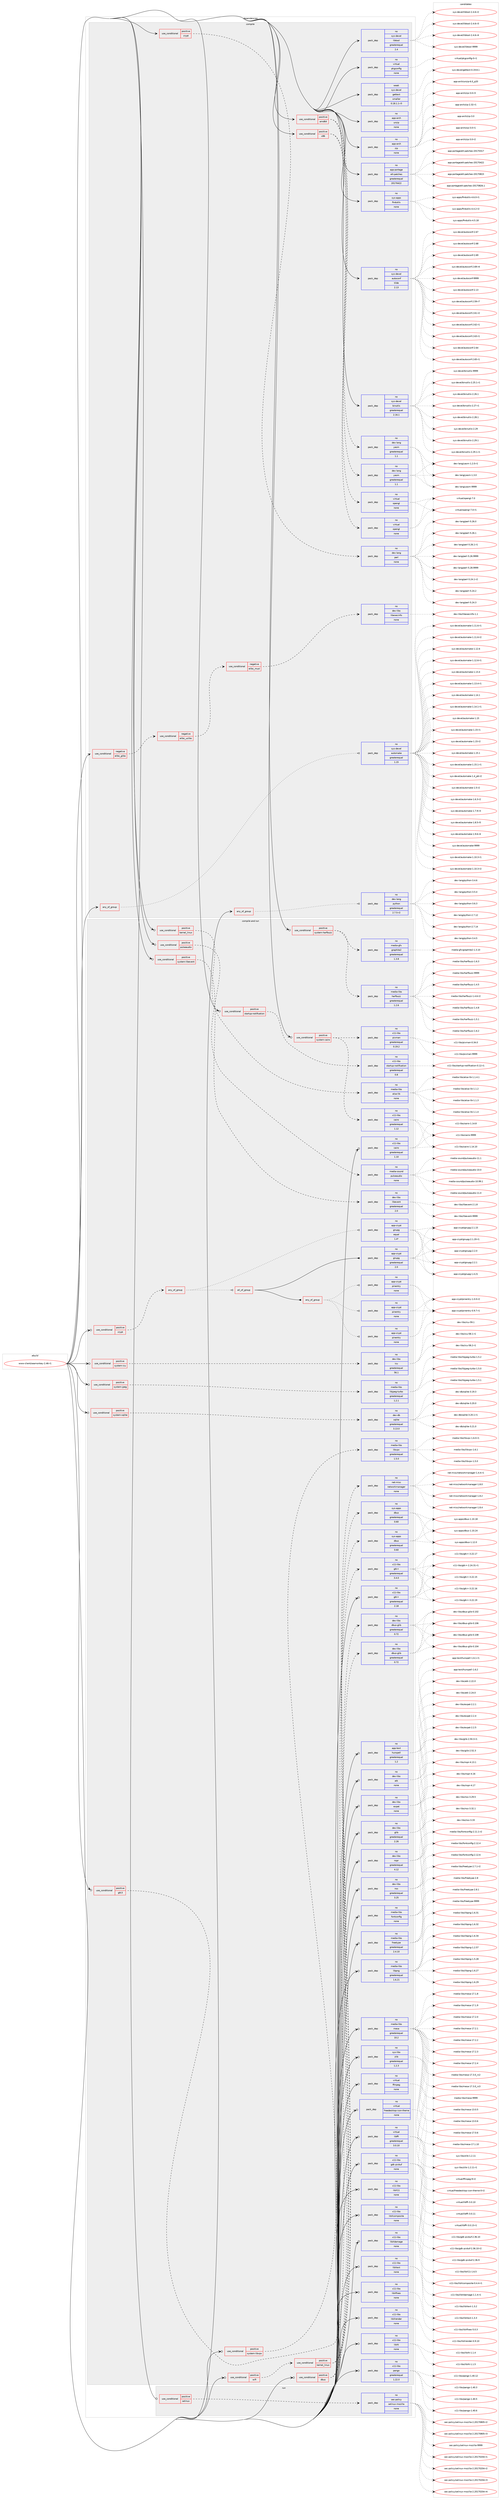 digraph prolog {

# *************
# Graph options
# *************

newrank=true;
concentrate=true;
compound=true;
graph [rankdir=LR,fontname=Helvetica,fontsize=10,ranksep=1.5];#, ranksep=2.5, nodesep=0.2];
edge  [arrowhead=vee];
node  [fontname=Helvetica,fontsize=10];

# **********
# The ebuild
# **********

subgraph cluster_leftcol {
color=gray;
rank=same;
label=<<i>ebuild</i>>;
id [label="www-client/seamonkey-2.46-r1", color=red, width=4, href="../www-client/seamonkey-2.46-r1.svg"];
}

# ****************
# The dependencies
# ****************

subgraph cluster_midcol {
color=gray;
label=<<i>dependencies</i>>;
subgraph cluster_compile {
fillcolor="#eeeeee";
style=filled;
label=<<i>compile</i>>;
subgraph any8914 {
dependency504658 [label=<<TABLE BORDER="0" CELLBORDER="1" CELLSPACING="0" CELLPADDING="4"><TR><TD CELLPADDING="10">any_of_group</TD></TR></TABLE>>, shape=none, color=red];subgraph pack375286 {
dependency504659 [label=<<TABLE BORDER="0" CELLBORDER="1" CELLSPACING="0" CELLPADDING="4" WIDTH="220"><TR><TD ROWSPAN="6" CELLPADDING="30">pack_dep</TD></TR><TR><TD WIDTH="110">no</TD></TR><TR><TD>dev-lang</TD></TR><TR><TD>python</TD></TR><TR><TD>greaterequal</TD></TR><TR><TD>2.7.5-r2</TD></TR></TABLE>>, shape=none, color=blue];
}
dependency504658:e -> dependency504659:w [weight=20,style="dotted",arrowhead="oinv"];
}
id:e -> dependency504658:w [weight=20,style="solid",arrowhead="vee"];
subgraph any8915 {
dependency504660 [label=<<TABLE BORDER="0" CELLBORDER="1" CELLSPACING="0" CELLPADDING="4"><TR><TD CELLPADDING="10">any_of_group</TD></TR></TABLE>>, shape=none, color=red];subgraph pack375287 {
dependency504661 [label=<<TABLE BORDER="0" CELLBORDER="1" CELLSPACING="0" CELLPADDING="4" WIDTH="220"><TR><TD ROWSPAN="6" CELLPADDING="30">pack_dep</TD></TR><TR><TD WIDTH="110">no</TD></TR><TR><TD>sys-devel</TD></TR><TR><TD>automake</TD></TR><TR><TD>greaterequal</TD></TR><TR><TD>1.15</TD></TR></TABLE>>, shape=none, color=blue];
}
dependency504660:e -> dependency504661:w [weight=20,style="dotted",arrowhead="oinv"];
}
id:e -> dependency504660:w [weight=20,style="solid",arrowhead="vee"];
subgraph cond120126 {
dependency504662 [label=<<TABLE BORDER="0" CELLBORDER="1" CELLSPACING="0" CELLPADDING="4"><TR><TD ROWSPAN="3" CELLPADDING="10">use_conditional</TD></TR><TR><TD>negative</TD></TR><TR><TD>elibc_glibc</TD></TR></TABLE>>, shape=none, color=red];
subgraph cond120127 {
dependency504663 [label=<<TABLE BORDER="0" CELLBORDER="1" CELLSPACING="0" CELLPADDING="4"><TR><TD ROWSPAN="3" CELLPADDING="10">use_conditional</TD></TR><TR><TD>negative</TD></TR><TR><TD>elibc_uclibc</TD></TR></TABLE>>, shape=none, color=red];
subgraph cond120128 {
dependency504664 [label=<<TABLE BORDER="0" CELLBORDER="1" CELLSPACING="0" CELLPADDING="4"><TR><TD ROWSPAN="3" CELLPADDING="10">use_conditional</TD></TR><TR><TD>negative</TD></TR><TR><TD>elibc_musl</TD></TR></TABLE>>, shape=none, color=red];
subgraph pack375288 {
dependency504665 [label=<<TABLE BORDER="0" CELLBORDER="1" CELLSPACING="0" CELLPADDING="4" WIDTH="220"><TR><TD ROWSPAN="6" CELLPADDING="30">pack_dep</TD></TR><TR><TD WIDTH="110">no</TD></TR><TR><TD>dev-libs</TD></TR><TR><TD>libexecinfo</TD></TR><TR><TD>none</TD></TR><TR><TD></TD></TR></TABLE>>, shape=none, color=blue];
}
dependency504664:e -> dependency504665:w [weight=20,style="dashed",arrowhead="vee"];
}
dependency504663:e -> dependency504664:w [weight=20,style="dashed",arrowhead="vee"];
}
dependency504662:e -> dependency504663:w [weight=20,style="dashed",arrowhead="vee"];
}
id:e -> dependency504662:w [weight=20,style="solid",arrowhead="vee"];
subgraph cond120129 {
dependency504666 [label=<<TABLE BORDER="0" CELLBORDER="1" CELLSPACING="0" CELLPADDING="4"><TR><TD ROWSPAN="3" CELLPADDING="10">use_conditional</TD></TR><TR><TD>positive</TD></TR><TR><TD>amd64</TD></TR></TABLE>>, shape=none, color=red];
subgraph pack375289 {
dependency504667 [label=<<TABLE BORDER="0" CELLBORDER="1" CELLSPACING="0" CELLPADDING="4" WIDTH="220"><TR><TD ROWSPAN="6" CELLPADDING="30">pack_dep</TD></TR><TR><TD WIDTH="110">no</TD></TR><TR><TD>dev-lang</TD></TR><TR><TD>yasm</TD></TR><TR><TD>greaterequal</TD></TR><TR><TD>1.1</TD></TR></TABLE>>, shape=none, color=blue];
}
dependency504666:e -> dependency504667:w [weight=20,style="dashed",arrowhead="vee"];
subgraph pack375290 {
dependency504668 [label=<<TABLE BORDER="0" CELLBORDER="1" CELLSPACING="0" CELLPADDING="4" WIDTH="220"><TR><TD ROWSPAN="6" CELLPADDING="30">pack_dep</TD></TR><TR><TD WIDTH="110">no</TD></TR><TR><TD>virtual</TD></TR><TR><TD>opengl</TD></TR><TR><TD>none</TD></TR><TR><TD></TD></TR></TABLE>>, shape=none, color=blue];
}
dependency504666:e -> dependency504668:w [weight=20,style="dashed",arrowhead="vee"];
}
id:e -> dependency504666:w [weight=20,style="solid",arrowhead="vee"];
subgraph cond120130 {
dependency504669 [label=<<TABLE BORDER="0" CELLBORDER="1" CELLSPACING="0" CELLPADDING="4"><TR><TD ROWSPAN="3" CELLPADDING="10">use_conditional</TD></TR><TR><TD>positive</TD></TR><TR><TD>crypt</TD></TR></TABLE>>, shape=none, color=red];
subgraph pack375291 {
dependency504670 [label=<<TABLE BORDER="0" CELLBORDER="1" CELLSPACING="0" CELLPADDING="4" WIDTH="220"><TR><TD ROWSPAN="6" CELLPADDING="30">pack_dep</TD></TR><TR><TD WIDTH="110">no</TD></TR><TR><TD>dev-lang</TD></TR><TR><TD>perl</TD></TR><TR><TD>none</TD></TR><TR><TD></TD></TR></TABLE>>, shape=none, color=blue];
}
dependency504669:e -> dependency504670:w [weight=20,style="dashed",arrowhead="vee"];
}
id:e -> dependency504669:w [weight=20,style="solid",arrowhead="vee"];
subgraph cond120131 {
dependency504671 [label=<<TABLE BORDER="0" CELLBORDER="1" CELLSPACING="0" CELLPADDING="4"><TR><TD ROWSPAN="3" CELLPADDING="10">use_conditional</TD></TR><TR><TD>positive</TD></TR><TR><TD>x86</TD></TR></TABLE>>, shape=none, color=red];
subgraph pack375292 {
dependency504672 [label=<<TABLE BORDER="0" CELLBORDER="1" CELLSPACING="0" CELLPADDING="4" WIDTH="220"><TR><TD ROWSPAN="6" CELLPADDING="30">pack_dep</TD></TR><TR><TD WIDTH="110">no</TD></TR><TR><TD>dev-lang</TD></TR><TR><TD>yasm</TD></TR><TR><TD>greaterequal</TD></TR><TR><TD>1.1</TD></TR></TABLE>>, shape=none, color=blue];
}
dependency504671:e -> dependency504672:w [weight=20,style="dashed",arrowhead="vee"];
subgraph pack375293 {
dependency504673 [label=<<TABLE BORDER="0" CELLBORDER="1" CELLSPACING="0" CELLPADDING="4" WIDTH="220"><TR><TD ROWSPAN="6" CELLPADDING="30">pack_dep</TD></TR><TR><TD WIDTH="110">no</TD></TR><TR><TD>virtual</TD></TR><TR><TD>opengl</TD></TR><TR><TD>none</TD></TR><TR><TD></TD></TR></TABLE>>, shape=none, color=blue];
}
dependency504671:e -> dependency504673:w [weight=20,style="dashed",arrowhead="vee"];
}
id:e -> dependency504671:w [weight=20,style="solid",arrowhead="vee"];
subgraph pack375294 {
dependency504674 [label=<<TABLE BORDER="0" CELLBORDER="1" CELLSPACING="0" CELLPADDING="4" WIDTH="220"><TR><TD ROWSPAN="6" CELLPADDING="30">pack_dep</TD></TR><TR><TD WIDTH="110">no</TD></TR><TR><TD>app-arch</TD></TR><TR><TD>unzip</TD></TR><TR><TD>none</TD></TR><TR><TD></TD></TR></TABLE>>, shape=none, color=blue];
}
id:e -> dependency504674:w [weight=20,style="solid",arrowhead="vee"];
subgraph pack375295 {
dependency504675 [label=<<TABLE BORDER="0" CELLBORDER="1" CELLSPACING="0" CELLPADDING="4" WIDTH="220"><TR><TD ROWSPAN="6" CELLPADDING="30">pack_dep</TD></TR><TR><TD WIDTH="110">no</TD></TR><TR><TD>app-arch</TD></TR><TR><TD>zip</TD></TR><TR><TD>none</TD></TR><TR><TD></TD></TR></TABLE>>, shape=none, color=blue];
}
id:e -> dependency504675:w [weight=20,style="solid",arrowhead="vee"];
subgraph pack375296 {
dependency504676 [label=<<TABLE BORDER="0" CELLBORDER="1" CELLSPACING="0" CELLPADDING="4" WIDTH="220"><TR><TD ROWSPAN="6" CELLPADDING="30">pack_dep</TD></TR><TR><TD WIDTH="110">no</TD></TR><TR><TD>app-portage</TD></TR><TR><TD>elt-patches</TD></TR><TR><TD>greaterequal</TD></TR><TR><TD>20170422</TD></TR></TABLE>>, shape=none, color=blue];
}
id:e -> dependency504676:w [weight=20,style="solid",arrowhead="vee"];
subgraph pack375297 {
dependency504677 [label=<<TABLE BORDER="0" CELLBORDER="1" CELLSPACING="0" CELLPADDING="4" WIDTH="220"><TR><TD ROWSPAN="6" CELLPADDING="30">pack_dep</TD></TR><TR><TD WIDTH="110">no</TD></TR><TR><TD>sys-apps</TD></TR><TR><TD>findutils</TD></TR><TR><TD>none</TD></TR><TR><TD></TD></TR></TABLE>>, shape=none, color=blue];
}
id:e -> dependency504677:w [weight=20,style="solid",arrowhead="vee"];
subgraph pack375298 {
dependency504678 [label=<<TABLE BORDER="0" CELLBORDER="1" CELLSPACING="0" CELLPADDING="4" WIDTH="220"><TR><TD ROWSPAN="6" CELLPADDING="30">pack_dep</TD></TR><TR><TD WIDTH="110">no</TD></TR><TR><TD>sys-devel</TD></TR><TR><TD>autoconf</TD></TR><TR><TD>tilde</TD></TR><TR><TD>2.13</TD></TR></TABLE>>, shape=none, color=blue];
}
id:e -> dependency504678:w [weight=20,style="solid",arrowhead="vee"];
subgraph pack375299 {
dependency504679 [label=<<TABLE BORDER="0" CELLBORDER="1" CELLSPACING="0" CELLPADDING="4" WIDTH="220"><TR><TD ROWSPAN="6" CELLPADDING="30">pack_dep</TD></TR><TR><TD WIDTH="110">no</TD></TR><TR><TD>sys-devel</TD></TR><TR><TD>binutils</TD></TR><TR><TD>greaterequal</TD></TR><TR><TD>2.16.1</TD></TR></TABLE>>, shape=none, color=blue];
}
id:e -> dependency504679:w [weight=20,style="solid",arrowhead="vee"];
subgraph pack375300 {
dependency504680 [label=<<TABLE BORDER="0" CELLBORDER="1" CELLSPACING="0" CELLPADDING="4" WIDTH="220"><TR><TD ROWSPAN="6" CELLPADDING="30">pack_dep</TD></TR><TR><TD WIDTH="110">no</TD></TR><TR><TD>sys-devel</TD></TR><TR><TD>libtool</TD></TR><TR><TD>greaterequal</TD></TR><TR><TD>2.4</TD></TR></TABLE>>, shape=none, color=blue];
}
id:e -> dependency504680:w [weight=20,style="solid",arrowhead="vee"];
subgraph pack375301 {
dependency504681 [label=<<TABLE BORDER="0" CELLBORDER="1" CELLSPACING="0" CELLPADDING="4" WIDTH="220"><TR><TD ROWSPAN="6" CELLPADDING="30">pack_dep</TD></TR><TR><TD WIDTH="110">no</TD></TR><TR><TD>virtual</TD></TR><TR><TD>pkgconfig</TD></TR><TR><TD>none</TD></TR><TR><TD></TD></TR></TABLE>>, shape=none, color=blue];
}
id:e -> dependency504681:w [weight=20,style="solid",arrowhead="vee"];
subgraph pack375302 {
dependency504682 [label=<<TABLE BORDER="0" CELLBORDER="1" CELLSPACING="0" CELLPADDING="4" WIDTH="220"><TR><TD ROWSPAN="6" CELLPADDING="30">pack_dep</TD></TR><TR><TD WIDTH="110">weak</TD></TR><TR><TD>sys-devel</TD></TR><TR><TD>gettext</TD></TR><TR><TD>smaller</TD></TR><TR><TD>0.18.1.1-r3</TD></TR></TABLE>>, shape=none, color=blue];
}
id:e -> dependency504682:w [weight=20,style="solid",arrowhead="vee"];
}
subgraph cluster_compileandrun {
fillcolor="#eeeeee";
style=filled;
label=<<i>compile and run</i>>;
subgraph cond120132 {
dependency504683 [label=<<TABLE BORDER="0" CELLBORDER="1" CELLSPACING="0" CELLPADDING="4"><TR><TD ROWSPAN="3" CELLPADDING="10">use_conditional</TD></TR><TR><TD>positive</TD></TR><TR><TD>crypt</TD></TR></TABLE>>, shape=none, color=red];
subgraph any8916 {
dependency504684 [label=<<TABLE BORDER="0" CELLBORDER="1" CELLSPACING="0" CELLPADDING="4"><TR><TD CELLPADDING="10">any_of_group</TD></TR></TABLE>>, shape=none, color=red];subgraph all335 {
dependency504685 [label=<<TABLE BORDER="0" CELLBORDER="1" CELLSPACING="0" CELLPADDING="4"><TR><TD CELLPADDING="10">all_of_group</TD></TR></TABLE>>, shape=none, color=red];subgraph pack375303 {
dependency504686 [label=<<TABLE BORDER="0" CELLBORDER="1" CELLSPACING="0" CELLPADDING="4" WIDTH="220"><TR><TD ROWSPAN="6" CELLPADDING="30">pack_dep</TD></TR><TR><TD WIDTH="110">no</TD></TR><TR><TD>app-crypt</TD></TR><TR><TD>gnupg</TD></TR><TR><TD>greaterequal</TD></TR><TR><TD>2.0</TD></TR></TABLE>>, shape=none, color=blue];
}
dependency504685:e -> dependency504686:w [weight=20,style="solid",arrowhead="inv"];
subgraph any8917 {
dependency504687 [label=<<TABLE BORDER="0" CELLBORDER="1" CELLSPACING="0" CELLPADDING="4"><TR><TD CELLPADDING="10">any_of_group</TD></TR></TABLE>>, shape=none, color=red];subgraph pack375304 {
dependency504688 [label=<<TABLE BORDER="0" CELLBORDER="1" CELLSPACING="0" CELLPADDING="4" WIDTH="220"><TR><TD ROWSPAN="6" CELLPADDING="30">pack_dep</TD></TR><TR><TD WIDTH="110">no</TD></TR><TR><TD>app-crypt</TD></TR><TR><TD>pinentry</TD></TR><TR><TD>none</TD></TR><TR><TD></TD></TR></TABLE>>, shape=none, color=blue];
}
dependency504687:e -> dependency504688:w [weight=20,style="dotted",arrowhead="oinv"];
subgraph pack375305 {
dependency504689 [label=<<TABLE BORDER="0" CELLBORDER="1" CELLSPACING="0" CELLPADDING="4" WIDTH="220"><TR><TD ROWSPAN="6" CELLPADDING="30">pack_dep</TD></TR><TR><TD WIDTH="110">no</TD></TR><TR><TD>app-crypt</TD></TR><TR><TD>pinentry</TD></TR><TR><TD>none</TD></TR><TR><TD></TD></TR></TABLE>>, shape=none, color=blue];
}
dependency504687:e -> dependency504689:w [weight=20,style="dotted",arrowhead="oinv"];
subgraph pack375306 {
dependency504690 [label=<<TABLE BORDER="0" CELLBORDER="1" CELLSPACING="0" CELLPADDING="4" WIDTH="220"><TR><TD ROWSPAN="6" CELLPADDING="30">pack_dep</TD></TR><TR><TD WIDTH="110">no</TD></TR><TR><TD>app-crypt</TD></TR><TR><TD>pinentry</TD></TR><TR><TD>none</TD></TR><TR><TD></TD></TR></TABLE>>, shape=none, color=blue];
}
dependency504687:e -> dependency504690:w [weight=20,style="dotted",arrowhead="oinv"];
}
dependency504685:e -> dependency504687:w [weight=20,style="solid",arrowhead="inv"];
}
dependency504684:e -> dependency504685:w [weight=20,style="dotted",arrowhead="oinv"];
subgraph pack375307 {
dependency504691 [label=<<TABLE BORDER="0" CELLBORDER="1" CELLSPACING="0" CELLPADDING="4" WIDTH="220"><TR><TD ROWSPAN="6" CELLPADDING="30">pack_dep</TD></TR><TR><TD WIDTH="110">no</TD></TR><TR><TD>app-crypt</TD></TR><TR><TD>gnupg</TD></TR><TR><TD>equal</TD></TR><TR><TD>1.4*</TD></TR></TABLE>>, shape=none, color=blue];
}
dependency504684:e -> dependency504691:w [weight=20,style="dotted",arrowhead="oinv"];
}
dependency504683:e -> dependency504684:w [weight=20,style="dashed",arrowhead="vee"];
}
id:e -> dependency504683:w [weight=20,style="solid",arrowhead="odotvee"];
subgraph cond120133 {
dependency504692 [label=<<TABLE BORDER="0" CELLBORDER="1" CELLSPACING="0" CELLPADDING="4"><TR><TD ROWSPAN="3" CELLPADDING="10">use_conditional</TD></TR><TR><TD>positive</TD></TR><TR><TD>dbus</TD></TR></TABLE>>, shape=none, color=red];
subgraph pack375308 {
dependency504693 [label=<<TABLE BORDER="0" CELLBORDER="1" CELLSPACING="0" CELLPADDING="4" WIDTH="220"><TR><TD ROWSPAN="6" CELLPADDING="30">pack_dep</TD></TR><TR><TD WIDTH="110">no</TD></TR><TR><TD>sys-apps</TD></TR><TR><TD>dbus</TD></TR><TR><TD>greaterequal</TD></TR><TR><TD>0.60</TD></TR></TABLE>>, shape=none, color=blue];
}
dependency504692:e -> dependency504693:w [weight=20,style="dashed",arrowhead="vee"];
subgraph pack375309 {
dependency504694 [label=<<TABLE BORDER="0" CELLBORDER="1" CELLSPACING="0" CELLPADDING="4" WIDTH="220"><TR><TD ROWSPAN="6" CELLPADDING="30">pack_dep</TD></TR><TR><TD WIDTH="110">no</TD></TR><TR><TD>dev-libs</TD></TR><TR><TD>dbus-glib</TD></TR><TR><TD>greaterequal</TD></TR><TR><TD>0.72</TD></TR></TABLE>>, shape=none, color=blue];
}
dependency504692:e -> dependency504694:w [weight=20,style="dashed",arrowhead="vee"];
}
id:e -> dependency504692:w [weight=20,style="solid",arrowhead="odotvee"];
subgraph cond120134 {
dependency504695 [label=<<TABLE BORDER="0" CELLBORDER="1" CELLSPACING="0" CELLPADDING="4"><TR><TD ROWSPAN="3" CELLPADDING="10">use_conditional</TD></TR><TR><TD>positive</TD></TR><TR><TD>gtk3</TD></TR></TABLE>>, shape=none, color=red];
subgraph pack375310 {
dependency504696 [label=<<TABLE BORDER="0" CELLBORDER="1" CELLSPACING="0" CELLPADDING="4" WIDTH="220"><TR><TD ROWSPAN="6" CELLPADDING="30">pack_dep</TD></TR><TR><TD WIDTH="110">no</TD></TR><TR><TD>x11-libs</TD></TR><TR><TD>gtk+</TD></TR><TR><TD>greaterequal</TD></TR><TR><TD>3.4.0</TD></TR></TABLE>>, shape=none, color=blue];
}
dependency504695:e -> dependency504696:w [weight=20,style="dashed",arrowhead="vee"];
}
id:e -> dependency504695:w [weight=20,style="solid",arrowhead="odotvee"];
subgraph cond120135 {
dependency504697 [label=<<TABLE BORDER="0" CELLBORDER="1" CELLSPACING="0" CELLPADDING="4"><TR><TD ROWSPAN="3" CELLPADDING="10">use_conditional</TD></TR><TR><TD>positive</TD></TR><TR><TD>kernel_linux</TD></TR></TABLE>>, shape=none, color=red];
subgraph pack375311 {
dependency504698 [label=<<TABLE BORDER="0" CELLBORDER="1" CELLSPACING="0" CELLPADDING="4" WIDTH="220"><TR><TD ROWSPAN="6" CELLPADDING="30">pack_dep</TD></TR><TR><TD WIDTH="110">no</TD></TR><TR><TD>media-libs</TD></TR><TR><TD>alsa-lib</TD></TR><TR><TD>none</TD></TR><TR><TD></TD></TR></TABLE>>, shape=none, color=blue];
}
dependency504697:e -> dependency504698:w [weight=20,style="dashed",arrowhead="vee"];
}
id:e -> dependency504697:w [weight=20,style="solid",arrowhead="odotvee"];
subgraph cond120136 {
dependency504699 [label=<<TABLE BORDER="0" CELLBORDER="1" CELLSPACING="0" CELLPADDING="4"><TR><TD ROWSPAN="3" CELLPADDING="10">use_conditional</TD></TR><TR><TD>positive</TD></TR><TR><TD>pulseaudio</TD></TR></TABLE>>, shape=none, color=red];
subgraph pack375312 {
dependency504700 [label=<<TABLE BORDER="0" CELLBORDER="1" CELLSPACING="0" CELLPADDING="4" WIDTH="220"><TR><TD ROWSPAN="6" CELLPADDING="30">pack_dep</TD></TR><TR><TD WIDTH="110">no</TD></TR><TR><TD>media-sound</TD></TR><TR><TD>pulseaudio</TD></TR><TR><TD>none</TD></TR><TR><TD></TD></TR></TABLE>>, shape=none, color=blue];
}
dependency504699:e -> dependency504700:w [weight=20,style="dashed",arrowhead="vee"];
}
id:e -> dependency504699:w [weight=20,style="solid",arrowhead="odotvee"];
subgraph cond120137 {
dependency504701 [label=<<TABLE BORDER="0" CELLBORDER="1" CELLSPACING="0" CELLPADDING="4"><TR><TD ROWSPAN="3" CELLPADDING="10">use_conditional</TD></TR><TR><TD>positive</TD></TR><TR><TD>startup-notification</TD></TR></TABLE>>, shape=none, color=red];
subgraph pack375313 {
dependency504702 [label=<<TABLE BORDER="0" CELLBORDER="1" CELLSPACING="0" CELLPADDING="4" WIDTH="220"><TR><TD ROWSPAN="6" CELLPADDING="30">pack_dep</TD></TR><TR><TD WIDTH="110">no</TD></TR><TR><TD>x11-libs</TD></TR><TR><TD>startup-notification</TD></TR><TR><TD>greaterequal</TD></TR><TR><TD>0.8</TD></TR></TABLE>>, shape=none, color=blue];
}
dependency504701:e -> dependency504702:w [weight=20,style="dashed",arrowhead="vee"];
}
id:e -> dependency504701:w [weight=20,style="solid",arrowhead="odotvee"];
subgraph cond120138 {
dependency504703 [label=<<TABLE BORDER="0" CELLBORDER="1" CELLSPACING="0" CELLPADDING="4"><TR><TD ROWSPAN="3" CELLPADDING="10">use_conditional</TD></TR><TR><TD>positive</TD></TR><TR><TD>system-cairo</TD></TR></TABLE>>, shape=none, color=red];
subgraph pack375314 {
dependency504704 [label=<<TABLE BORDER="0" CELLBORDER="1" CELLSPACING="0" CELLPADDING="4" WIDTH="220"><TR><TD ROWSPAN="6" CELLPADDING="30">pack_dep</TD></TR><TR><TD WIDTH="110">no</TD></TR><TR><TD>x11-libs</TD></TR><TR><TD>cairo</TD></TR><TR><TD>greaterequal</TD></TR><TR><TD>1.12</TD></TR></TABLE>>, shape=none, color=blue];
}
dependency504703:e -> dependency504704:w [weight=20,style="dashed",arrowhead="vee"];
subgraph pack375315 {
dependency504705 [label=<<TABLE BORDER="0" CELLBORDER="1" CELLSPACING="0" CELLPADDING="4" WIDTH="220"><TR><TD ROWSPAN="6" CELLPADDING="30">pack_dep</TD></TR><TR><TD WIDTH="110">no</TD></TR><TR><TD>x11-libs</TD></TR><TR><TD>pixman</TD></TR><TR><TD>greaterequal</TD></TR><TR><TD>0.19.2</TD></TR></TABLE>>, shape=none, color=blue];
}
dependency504703:e -> dependency504705:w [weight=20,style="dashed",arrowhead="vee"];
}
id:e -> dependency504703:w [weight=20,style="solid",arrowhead="odotvee"];
subgraph cond120139 {
dependency504706 [label=<<TABLE BORDER="0" CELLBORDER="1" CELLSPACING="0" CELLPADDING="4"><TR><TD ROWSPAN="3" CELLPADDING="10">use_conditional</TD></TR><TR><TD>positive</TD></TR><TR><TD>system-harfbuzz</TD></TR></TABLE>>, shape=none, color=red];
subgraph pack375316 {
dependency504707 [label=<<TABLE BORDER="0" CELLBORDER="1" CELLSPACING="0" CELLPADDING="4" WIDTH="220"><TR><TD ROWSPAN="6" CELLPADDING="30">pack_dep</TD></TR><TR><TD WIDTH="110">no</TD></TR><TR><TD>media-libs</TD></TR><TR><TD>harfbuzz</TD></TR><TR><TD>greaterequal</TD></TR><TR><TD>1.2.6</TD></TR></TABLE>>, shape=none, color=blue];
}
dependency504706:e -> dependency504707:w [weight=20,style="dashed",arrowhead="vee"];
subgraph pack375317 {
dependency504708 [label=<<TABLE BORDER="0" CELLBORDER="1" CELLSPACING="0" CELLPADDING="4" WIDTH="220"><TR><TD ROWSPAN="6" CELLPADDING="30">pack_dep</TD></TR><TR><TD WIDTH="110">no</TD></TR><TR><TD>media-gfx</TD></TR><TR><TD>graphite2</TD></TR><TR><TD>greaterequal</TD></TR><TR><TD>1.3.8</TD></TR></TABLE>>, shape=none, color=blue];
}
dependency504706:e -> dependency504708:w [weight=20,style="dashed",arrowhead="vee"];
}
id:e -> dependency504706:w [weight=20,style="solid",arrowhead="odotvee"];
subgraph cond120140 {
dependency504709 [label=<<TABLE BORDER="0" CELLBORDER="1" CELLSPACING="0" CELLPADDING="4"><TR><TD ROWSPAN="3" CELLPADDING="10">use_conditional</TD></TR><TR><TD>positive</TD></TR><TR><TD>system-icu</TD></TR></TABLE>>, shape=none, color=red];
subgraph pack375318 {
dependency504710 [label=<<TABLE BORDER="0" CELLBORDER="1" CELLSPACING="0" CELLPADDING="4" WIDTH="220"><TR><TD ROWSPAN="6" CELLPADDING="30">pack_dep</TD></TR><TR><TD WIDTH="110">no</TD></TR><TR><TD>dev-libs</TD></TR><TR><TD>icu</TD></TR><TR><TD>greaterequal</TD></TR><TR><TD>56.1</TD></TR></TABLE>>, shape=none, color=blue];
}
dependency504709:e -> dependency504710:w [weight=20,style="dashed",arrowhead="vee"];
}
id:e -> dependency504709:w [weight=20,style="solid",arrowhead="odotvee"];
subgraph cond120141 {
dependency504711 [label=<<TABLE BORDER="0" CELLBORDER="1" CELLSPACING="0" CELLPADDING="4"><TR><TD ROWSPAN="3" CELLPADDING="10">use_conditional</TD></TR><TR><TD>positive</TD></TR><TR><TD>system-jpeg</TD></TR></TABLE>>, shape=none, color=red];
subgraph pack375319 {
dependency504712 [label=<<TABLE BORDER="0" CELLBORDER="1" CELLSPACING="0" CELLPADDING="4" WIDTH="220"><TR><TD ROWSPAN="6" CELLPADDING="30">pack_dep</TD></TR><TR><TD WIDTH="110">no</TD></TR><TR><TD>media-libs</TD></TR><TR><TD>libjpeg-turbo</TD></TR><TR><TD>greaterequal</TD></TR><TR><TD>1.2.1</TD></TR></TABLE>>, shape=none, color=blue];
}
dependency504711:e -> dependency504712:w [weight=20,style="dashed",arrowhead="vee"];
}
id:e -> dependency504711:w [weight=20,style="solid",arrowhead="odotvee"];
subgraph cond120142 {
dependency504713 [label=<<TABLE BORDER="0" CELLBORDER="1" CELLSPACING="0" CELLPADDING="4"><TR><TD ROWSPAN="3" CELLPADDING="10">use_conditional</TD></TR><TR><TD>positive</TD></TR><TR><TD>system-libevent</TD></TR></TABLE>>, shape=none, color=red];
subgraph pack375320 {
dependency504714 [label=<<TABLE BORDER="0" CELLBORDER="1" CELLSPACING="0" CELLPADDING="4" WIDTH="220"><TR><TD ROWSPAN="6" CELLPADDING="30">pack_dep</TD></TR><TR><TD WIDTH="110">no</TD></TR><TR><TD>dev-libs</TD></TR><TR><TD>libevent</TD></TR><TR><TD>greaterequal</TD></TR><TR><TD>2.0</TD></TR></TABLE>>, shape=none, color=blue];
}
dependency504713:e -> dependency504714:w [weight=20,style="dashed",arrowhead="vee"];
}
id:e -> dependency504713:w [weight=20,style="solid",arrowhead="odotvee"];
subgraph cond120143 {
dependency504715 [label=<<TABLE BORDER="0" CELLBORDER="1" CELLSPACING="0" CELLPADDING="4"><TR><TD ROWSPAN="3" CELLPADDING="10">use_conditional</TD></TR><TR><TD>positive</TD></TR><TR><TD>system-libvpx</TD></TR></TABLE>>, shape=none, color=red];
subgraph pack375321 {
dependency504716 [label=<<TABLE BORDER="0" CELLBORDER="1" CELLSPACING="0" CELLPADDING="4" WIDTH="220"><TR><TD ROWSPAN="6" CELLPADDING="30">pack_dep</TD></TR><TR><TD WIDTH="110">no</TD></TR><TR><TD>media-libs</TD></TR><TR><TD>libvpx</TD></TR><TR><TD>greaterequal</TD></TR><TR><TD>1.5.0</TD></TR></TABLE>>, shape=none, color=blue];
}
dependency504715:e -> dependency504716:w [weight=20,style="dashed",arrowhead="vee"];
}
id:e -> dependency504715:w [weight=20,style="solid",arrowhead="odotvee"];
subgraph cond120144 {
dependency504717 [label=<<TABLE BORDER="0" CELLBORDER="1" CELLSPACING="0" CELLPADDING="4"><TR><TD ROWSPAN="3" CELLPADDING="10">use_conditional</TD></TR><TR><TD>positive</TD></TR><TR><TD>system-sqlite</TD></TR></TABLE>>, shape=none, color=red];
subgraph pack375322 {
dependency504718 [label=<<TABLE BORDER="0" CELLBORDER="1" CELLSPACING="0" CELLPADDING="4" WIDTH="220"><TR><TD ROWSPAN="6" CELLPADDING="30">pack_dep</TD></TR><TR><TD WIDTH="110">no</TD></TR><TR><TD>dev-db</TD></TR><TR><TD>sqlite</TD></TR><TR><TD>greaterequal</TD></TR><TR><TD>3.13.0</TD></TR></TABLE>>, shape=none, color=blue];
}
dependency504717:e -> dependency504718:w [weight=20,style="dashed",arrowhead="vee"];
}
id:e -> dependency504717:w [weight=20,style="solid",arrowhead="odotvee"];
subgraph cond120145 {
dependency504719 [label=<<TABLE BORDER="0" CELLBORDER="1" CELLSPACING="0" CELLPADDING="4"><TR><TD ROWSPAN="3" CELLPADDING="10">use_conditional</TD></TR><TR><TD>positive</TD></TR><TR><TD>wifi</TD></TR></TABLE>>, shape=none, color=red];
subgraph cond120146 {
dependency504720 [label=<<TABLE BORDER="0" CELLBORDER="1" CELLSPACING="0" CELLPADDING="4"><TR><TD ROWSPAN="3" CELLPADDING="10">use_conditional</TD></TR><TR><TD>positive</TD></TR><TR><TD>kernel_linux</TD></TR></TABLE>>, shape=none, color=red];
subgraph pack375323 {
dependency504721 [label=<<TABLE BORDER="0" CELLBORDER="1" CELLSPACING="0" CELLPADDING="4" WIDTH="220"><TR><TD ROWSPAN="6" CELLPADDING="30">pack_dep</TD></TR><TR><TD WIDTH="110">no</TD></TR><TR><TD>sys-apps</TD></TR><TR><TD>dbus</TD></TR><TR><TD>greaterequal</TD></TR><TR><TD>0.60</TD></TR></TABLE>>, shape=none, color=blue];
}
dependency504720:e -> dependency504721:w [weight=20,style="dashed",arrowhead="vee"];
subgraph pack375324 {
dependency504722 [label=<<TABLE BORDER="0" CELLBORDER="1" CELLSPACING="0" CELLPADDING="4" WIDTH="220"><TR><TD ROWSPAN="6" CELLPADDING="30">pack_dep</TD></TR><TR><TD WIDTH="110">no</TD></TR><TR><TD>dev-libs</TD></TR><TR><TD>dbus-glib</TD></TR><TR><TD>greaterequal</TD></TR><TR><TD>0.72</TD></TR></TABLE>>, shape=none, color=blue];
}
dependency504720:e -> dependency504722:w [weight=20,style="dashed",arrowhead="vee"];
subgraph pack375325 {
dependency504723 [label=<<TABLE BORDER="0" CELLBORDER="1" CELLSPACING="0" CELLPADDING="4" WIDTH="220"><TR><TD ROWSPAN="6" CELLPADDING="30">pack_dep</TD></TR><TR><TD WIDTH="110">no</TD></TR><TR><TD>net-misc</TD></TR><TR><TD>networkmanager</TD></TR><TR><TD>none</TD></TR><TR><TD></TD></TR></TABLE>>, shape=none, color=blue];
}
dependency504720:e -> dependency504723:w [weight=20,style="dashed",arrowhead="vee"];
}
dependency504719:e -> dependency504720:w [weight=20,style="dashed",arrowhead="vee"];
}
id:e -> dependency504719:w [weight=20,style="solid",arrowhead="odotvee"];
subgraph pack375326 {
dependency504724 [label=<<TABLE BORDER="0" CELLBORDER="1" CELLSPACING="0" CELLPADDING="4" WIDTH="220"><TR><TD ROWSPAN="6" CELLPADDING="30">pack_dep</TD></TR><TR><TD WIDTH="110">no</TD></TR><TR><TD>app-text</TD></TR><TR><TD>hunspell</TD></TR><TR><TD>greaterequal</TD></TR><TR><TD>1.2</TD></TR></TABLE>>, shape=none, color=blue];
}
id:e -> dependency504724:w [weight=20,style="solid",arrowhead="odotvee"];
subgraph pack375327 {
dependency504725 [label=<<TABLE BORDER="0" CELLBORDER="1" CELLSPACING="0" CELLPADDING="4" WIDTH="220"><TR><TD ROWSPAN="6" CELLPADDING="30">pack_dep</TD></TR><TR><TD WIDTH="110">no</TD></TR><TR><TD>dev-libs</TD></TR><TR><TD>atk</TD></TR><TR><TD>none</TD></TR><TR><TD></TD></TR></TABLE>>, shape=none, color=blue];
}
id:e -> dependency504725:w [weight=20,style="solid",arrowhead="odotvee"];
subgraph pack375328 {
dependency504726 [label=<<TABLE BORDER="0" CELLBORDER="1" CELLSPACING="0" CELLPADDING="4" WIDTH="220"><TR><TD ROWSPAN="6" CELLPADDING="30">pack_dep</TD></TR><TR><TD WIDTH="110">no</TD></TR><TR><TD>dev-libs</TD></TR><TR><TD>expat</TD></TR><TR><TD>none</TD></TR><TR><TD></TD></TR></TABLE>>, shape=none, color=blue];
}
id:e -> dependency504726:w [weight=20,style="solid",arrowhead="odotvee"];
subgraph pack375329 {
dependency504727 [label=<<TABLE BORDER="0" CELLBORDER="1" CELLSPACING="0" CELLPADDING="4" WIDTH="220"><TR><TD ROWSPAN="6" CELLPADDING="30">pack_dep</TD></TR><TR><TD WIDTH="110">no</TD></TR><TR><TD>dev-libs</TD></TR><TR><TD>glib</TD></TR><TR><TD>greaterequal</TD></TR><TR><TD>2.26</TD></TR></TABLE>>, shape=none, color=blue];
}
id:e -> dependency504727:w [weight=20,style="solid",arrowhead="odotvee"];
subgraph pack375330 {
dependency504728 [label=<<TABLE BORDER="0" CELLBORDER="1" CELLSPACING="0" CELLPADDING="4" WIDTH="220"><TR><TD ROWSPAN="6" CELLPADDING="30">pack_dep</TD></TR><TR><TD WIDTH="110">no</TD></TR><TR><TD>dev-libs</TD></TR><TR><TD>nspr</TD></TR><TR><TD>greaterequal</TD></TR><TR><TD>4.12</TD></TR></TABLE>>, shape=none, color=blue];
}
id:e -> dependency504728:w [weight=20,style="solid",arrowhead="odotvee"];
subgraph pack375331 {
dependency504729 [label=<<TABLE BORDER="0" CELLBORDER="1" CELLSPACING="0" CELLPADDING="4" WIDTH="220"><TR><TD ROWSPAN="6" CELLPADDING="30">pack_dep</TD></TR><TR><TD WIDTH="110">no</TD></TR><TR><TD>dev-libs</TD></TR><TR><TD>nss</TD></TR><TR><TD>greaterequal</TD></TR><TR><TD>3.25</TD></TR></TABLE>>, shape=none, color=blue];
}
id:e -> dependency504729:w [weight=20,style="solid",arrowhead="odotvee"];
subgraph pack375332 {
dependency504730 [label=<<TABLE BORDER="0" CELLBORDER="1" CELLSPACING="0" CELLPADDING="4" WIDTH="220"><TR><TD ROWSPAN="6" CELLPADDING="30">pack_dep</TD></TR><TR><TD WIDTH="110">no</TD></TR><TR><TD>media-libs</TD></TR><TR><TD>fontconfig</TD></TR><TR><TD>none</TD></TR><TR><TD></TD></TR></TABLE>>, shape=none, color=blue];
}
id:e -> dependency504730:w [weight=20,style="solid",arrowhead="odotvee"];
subgraph pack375333 {
dependency504731 [label=<<TABLE BORDER="0" CELLBORDER="1" CELLSPACING="0" CELLPADDING="4" WIDTH="220"><TR><TD ROWSPAN="6" CELLPADDING="30">pack_dep</TD></TR><TR><TD WIDTH="110">no</TD></TR><TR><TD>media-libs</TD></TR><TR><TD>freetype</TD></TR><TR><TD>greaterequal</TD></TR><TR><TD>2.4.10</TD></TR></TABLE>>, shape=none, color=blue];
}
id:e -> dependency504731:w [weight=20,style="solid",arrowhead="odotvee"];
subgraph pack375334 {
dependency504732 [label=<<TABLE BORDER="0" CELLBORDER="1" CELLSPACING="0" CELLPADDING="4" WIDTH="220"><TR><TD ROWSPAN="6" CELLPADDING="30">pack_dep</TD></TR><TR><TD WIDTH="110">no</TD></TR><TR><TD>media-libs</TD></TR><TR><TD>libpng</TD></TR><TR><TD>greaterequal</TD></TR><TR><TD>1.6.21</TD></TR></TABLE>>, shape=none, color=blue];
}
id:e -> dependency504732:w [weight=20,style="solid",arrowhead="odotvee"];
subgraph pack375335 {
dependency504733 [label=<<TABLE BORDER="0" CELLBORDER="1" CELLSPACING="0" CELLPADDING="4" WIDTH="220"><TR><TD ROWSPAN="6" CELLPADDING="30">pack_dep</TD></TR><TR><TD WIDTH="110">no</TD></TR><TR><TD>media-libs</TD></TR><TR><TD>mesa</TD></TR><TR><TD>greaterequal</TD></TR><TR><TD>10.2</TD></TR></TABLE>>, shape=none, color=blue];
}
id:e -> dependency504733:w [weight=20,style="solid",arrowhead="odotvee"];
subgraph pack375336 {
dependency504734 [label=<<TABLE BORDER="0" CELLBORDER="1" CELLSPACING="0" CELLPADDING="4" WIDTH="220"><TR><TD ROWSPAN="6" CELLPADDING="30">pack_dep</TD></TR><TR><TD WIDTH="110">no</TD></TR><TR><TD>sys-libs</TD></TR><TR><TD>zlib</TD></TR><TR><TD>greaterequal</TD></TR><TR><TD>1.2.3</TD></TR></TABLE>>, shape=none, color=blue];
}
id:e -> dependency504734:w [weight=20,style="solid",arrowhead="odotvee"];
subgraph pack375337 {
dependency504735 [label=<<TABLE BORDER="0" CELLBORDER="1" CELLSPACING="0" CELLPADDING="4" WIDTH="220"><TR><TD ROWSPAN="6" CELLPADDING="30">pack_dep</TD></TR><TR><TD WIDTH="110">no</TD></TR><TR><TD>virtual</TD></TR><TR><TD>ffmpeg</TD></TR><TR><TD>none</TD></TR><TR><TD></TD></TR></TABLE>>, shape=none, color=blue];
}
id:e -> dependency504735:w [weight=20,style="solid",arrowhead="odotvee"];
subgraph pack375338 {
dependency504736 [label=<<TABLE BORDER="0" CELLBORDER="1" CELLSPACING="0" CELLPADDING="4" WIDTH="220"><TR><TD ROWSPAN="6" CELLPADDING="30">pack_dep</TD></TR><TR><TD WIDTH="110">no</TD></TR><TR><TD>virtual</TD></TR><TR><TD>freedesktop-icon-theme</TD></TR><TR><TD>none</TD></TR><TR><TD></TD></TR></TABLE>>, shape=none, color=blue];
}
id:e -> dependency504736:w [weight=20,style="solid",arrowhead="odotvee"];
subgraph pack375339 {
dependency504737 [label=<<TABLE BORDER="0" CELLBORDER="1" CELLSPACING="0" CELLPADDING="4" WIDTH="220"><TR><TD ROWSPAN="6" CELLPADDING="30">pack_dep</TD></TR><TR><TD WIDTH="110">no</TD></TR><TR><TD>virtual</TD></TR><TR><TD>libffi</TD></TR><TR><TD>greaterequal</TD></TR><TR><TD>3.0.10</TD></TR></TABLE>>, shape=none, color=blue];
}
id:e -> dependency504737:w [weight=20,style="solid",arrowhead="odotvee"];
subgraph pack375340 {
dependency504738 [label=<<TABLE BORDER="0" CELLBORDER="1" CELLSPACING="0" CELLPADDING="4" WIDTH="220"><TR><TD ROWSPAN="6" CELLPADDING="30">pack_dep</TD></TR><TR><TD WIDTH="110">no</TD></TR><TR><TD>x11-libs</TD></TR><TR><TD>cairo</TD></TR><TR><TD>greaterequal</TD></TR><TR><TD>1.10</TD></TR></TABLE>>, shape=none, color=blue];
}
id:e -> dependency504738:w [weight=20,style="solid",arrowhead="odotvee"];
subgraph pack375341 {
dependency504739 [label=<<TABLE BORDER="0" CELLBORDER="1" CELLSPACING="0" CELLPADDING="4" WIDTH="220"><TR><TD ROWSPAN="6" CELLPADDING="30">pack_dep</TD></TR><TR><TD WIDTH="110">no</TD></TR><TR><TD>x11-libs</TD></TR><TR><TD>gdk-pixbuf</TD></TR><TR><TD>none</TD></TR><TR><TD></TD></TR></TABLE>>, shape=none, color=blue];
}
id:e -> dependency504739:w [weight=20,style="solid",arrowhead="odotvee"];
subgraph pack375342 {
dependency504740 [label=<<TABLE BORDER="0" CELLBORDER="1" CELLSPACING="0" CELLPADDING="4" WIDTH="220"><TR><TD ROWSPAN="6" CELLPADDING="30">pack_dep</TD></TR><TR><TD WIDTH="110">no</TD></TR><TR><TD>x11-libs</TD></TR><TR><TD>gtk+</TD></TR><TR><TD>greaterequal</TD></TR><TR><TD>2.18</TD></TR></TABLE>>, shape=none, color=blue];
}
id:e -> dependency504740:w [weight=20,style="solid",arrowhead="odotvee"];
subgraph pack375343 {
dependency504741 [label=<<TABLE BORDER="0" CELLBORDER="1" CELLSPACING="0" CELLPADDING="4" WIDTH="220"><TR><TD ROWSPAN="6" CELLPADDING="30">pack_dep</TD></TR><TR><TD WIDTH="110">no</TD></TR><TR><TD>x11-libs</TD></TR><TR><TD>libX11</TD></TR><TR><TD>none</TD></TR><TR><TD></TD></TR></TABLE>>, shape=none, color=blue];
}
id:e -> dependency504741:w [weight=20,style="solid",arrowhead="odotvee"];
subgraph pack375344 {
dependency504742 [label=<<TABLE BORDER="0" CELLBORDER="1" CELLSPACING="0" CELLPADDING="4" WIDTH="220"><TR><TD ROWSPAN="6" CELLPADDING="30">pack_dep</TD></TR><TR><TD WIDTH="110">no</TD></TR><TR><TD>x11-libs</TD></TR><TR><TD>libXcomposite</TD></TR><TR><TD>none</TD></TR><TR><TD></TD></TR></TABLE>>, shape=none, color=blue];
}
id:e -> dependency504742:w [weight=20,style="solid",arrowhead="odotvee"];
subgraph pack375345 {
dependency504743 [label=<<TABLE BORDER="0" CELLBORDER="1" CELLSPACING="0" CELLPADDING="4" WIDTH="220"><TR><TD ROWSPAN="6" CELLPADDING="30">pack_dep</TD></TR><TR><TD WIDTH="110">no</TD></TR><TR><TD>x11-libs</TD></TR><TR><TD>libXdamage</TD></TR><TR><TD>none</TD></TR><TR><TD></TD></TR></TABLE>>, shape=none, color=blue];
}
id:e -> dependency504743:w [weight=20,style="solid",arrowhead="odotvee"];
subgraph pack375346 {
dependency504744 [label=<<TABLE BORDER="0" CELLBORDER="1" CELLSPACING="0" CELLPADDING="4" WIDTH="220"><TR><TD ROWSPAN="6" CELLPADDING="30">pack_dep</TD></TR><TR><TD WIDTH="110">no</TD></TR><TR><TD>x11-libs</TD></TR><TR><TD>libXext</TD></TR><TR><TD>none</TD></TR><TR><TD></TD></TR></TABLE>>, shape=none, color=blue];
}
id:e -> dependency504744:w [weight=20,style="solid",arrowhead="odotvee"];
subgraph pack375347 {
dependency504745 [label=<<TABLE BORDER="0" CELLBORDER="1" CELLSPACING="0" CELLPADDING="4" WIDTH="220"><TR><TD ROWSPAN="6" CELLPADDING="30">pack_dep</TD></TR><TR><TD WIDTH="110">no</TD></TR><TR><TD>x11-libs</TD></TR><TR><TD>libXfixes</TD></TR><TR><TD>none</TD></TR><TR><TD></TD></TR></TABLE>>, shape=none, color=blue];
}
id:e -> dependency504745:w [weight=20,style="solid",arrowhead="odotvee"];
subgraph pack375348 {
dependency504746 [label=<<TABLE BORDER="0" CELLBORDER="1" CELLSPACING="0" CELLPADDING="4" WIDTH="220"><TR><TD ROWSPAN="6" CELLPADDING="30">pack_dep</TD></TR><TR><TD WIDTH="110">no</TD></TR><TR><TD>x11-libs</TD></TR><TR><TD>libXrender</TD></TR><TR><TD>none</TD></TR><TR><TD></TD></TR></TABLE>>, shape=none, color=blue];
}
id:e -> dependency504746:w [weight=20,style="solid",arrowhead="odotvee"];
subgraph pack375349 {
dependency504747 [label=<<TABLE BORDER="0" CELLBORDER="1" CELLSPACING="0" CELLPADDING="4" WIDTH="220"><TR><TD ROWSPAN="6" CELLPADDING="30">pack_dep</TD></TR><TR><TD WIDTH="110">no</TD></TR><TR><TD>x11-libs</TD></TR><TR><TD>libXt</TD></TR><TR><TD>none</TD></TR><TR><TD></TD></TR></TABLE>>, shape=none, color=blue];
}
id:e -> dependency504747:w [weight=20,style="solid",arrowhead="odotvee"];
subgraph pack375350 {
dependency504748 [label=<<TABLE BORDER="0" CELLBORDER="1" CELLSPACING="0" CELLPADDING="4" WIDTH="220"><TR><TD ROWSPAN="6" CELLPADDING="30">pack_dep</TD></TR><TR><TD WIDTH="110">no</TD></TR><TR><TD>x11-libs</TD></TR><TR><TD>pango</TD></TR><TR><TD>greaterequal</TD></TR><TR><TD>1.22.0</TD></TR></TABLE>>, shape=none, color=blue];
}
id:e -> dependency504748:w [weight=20,style="solid",arrowhead="odotvee"];
}
subgraph cluster_run {
fillcolor="#eeeeee";
style=filled;
label=<<i>run</i>>;
subgraph cond120147 {
dependency504749 [label=<<TABLE BORDER="0" CELLBORDER="1" CELLSPACING="0" CELLPADDING="4"><TR><TD ROWSPAN="3" CELLPADDING="10">use_conditional</TD></TR><TR><TD>positive</TD></TR><TR><TD>selinux</TD></TR></TABLE>>, shape=none, color=red];
subgraph pack375351 {
dependency504750 [label=<<TABLE BORDER="0" CELLBORDER="1" CELLSPACING="0" CELLPADDING="4" WIDTH="220"><TR><TD ROWSPAN="6" CELLPADDING="30">pack_dep</TD></TR><TR><TD WIDTH="110">no</TD></TR><TR><TD>sec-policy</TD></TR><TR><TD>selinux-mozilla</TD></TR><TR><TD>none</TD></TR><TR><TD></TD></TR></TABLE>>, shape=none, color=blue];
}
dependency504749:e -> dependency504750:w [weight=20,style="dashed",arrowhead="vee"];
}
id:e -> dependency504749:w [weight=20,style="solid",arrowhead="odot"];
}
}

# **************
# The candidates
# **************

subgraph cluster_choices {
rank=same;
color=gray;
label=<<i>candidates</i>>;

subgraph choice375286 {
color=black;
nodesep=1;
choice10010111845108971101034711212111610411111045504655464950 [label="dev-lang/python-2.7.12", color=red, width=4,href="../dev-lang/python-2.7.12.svg"];
choice10010111845108971101034711212111610411111045504655464952 [label="dev-lang/python-2.7.14", color=red, width=4,href="../dev-lang/python-2.7.14.svg"];
choice100101118451089711010347112121116104111110455146524653 [label="dev-lang/python-3.4.5", color=red, width=4,href="../dev-lang/python-3.4.5.svg"];
choice100101118451089711010347112121116104111110455146524654 [label="dev-lang/python-3.4.6", color=red, width=4,href="../dev-lang/python-3.4.6.svg"];
choice100101118451089711010347112121116104111110455146534652 [label="dev-lang/python-3.5.4", color=red, width=4,href="../dev-lang/python-3.5.4.svg"];
choice100101118451089711010347112121116104111110455146544651 [label="dev-lang/python-3.6.3", color=red, width=4,href="../dev-lang/python-3.6.3.svg"];
dependency504659:e -> choice10010111845108971101034711212111610411111045504655464950:w [style=dotted,weight="100"];
dependency504659:e -> choice10010111845108971101034711212111610411111045504655464952:w [style=dotted,weight="100"];
dependency504659:e -> choice100101118451089711010347112121116104111110455146524653:w [style=dotted,weight="100"];
dependency504659:e -> choice100101118451089711010347112121116104111110455146524654:w [style=dotted,weight="100"];
dependency504659:e -> choice100101118451089711010347112121116104111110455146534652:w [style=dotted,weight="100"];
dependency504659:e -> choice100101118451089711010347112121116104111110455146544651:w [style=dotted,weight="100"];
}
subgraph choice375287 {
color=black;
nodesep=1;
choice11512111545100101118101108479711711611110997107101454946494846514511449 [label="sys-devel/automake-1.10.3-r1", color=red, width=4,href="../sys-devel/automake-1.10.3-r1.svg"];
choice11512111545100101118101108479711711611110997107101454946494846514511450 [label="sys-devel/automake-1.10.3-r2", color=red, width=4,href="../sys-devel/automake-1.10.3-r2.svg"];
choice11512111545100101118101108479711711611110997107101454946494946544511449 [label="sys-devel/automake-1.11.6-r1", color=red, width=4,href="../sys-devel/automake-1.11.6-r1.svg"];
choice11512111545100101118101108479711711611110997107101454946494946544511450 [label="sys-devel/automake-1.11.6-r2", color=red, width=4,href="../sys-devel/automake-1.11.6-r2.svg"];
choice1151211154510010111810110847971171161111099710710145494649504654 [label="sys-devel/automake-1.12.6", color=red, width=4,href="../sys-devel/automake-1.12.6.svg"];
choice11512111545100101118101108479711711611110997107101454946495046544511449 [label="sys-devel/automake-1.12.6-r1", color=red, width=4,href="../sys-devel/automake-1.12.6-r1.svg"];
choice1151211154510010111810110847971171161111099710710145494649514652 [label="sys-devel/automake-1.13.4", color=red, width=4,href="../sys-devel/automake-1.13.4.svg"];
choice11512111545100101118101108479711711611110997107101454946495146524511449 [label="sys-devel/automake-1.13.4-r1", color=red, width=4,href="../sys-devel/automake-1.13.4-r1.svg"];
choice1151211154510010111810110847971171161111099710710145494649524649 [label="sys-devel/automake-1.14.1", color=red, width=4,href="../sys-devel/automake-1.14.1.svg"];
choice11512111545100101118101108479711711611110997107101454946495246494511449 [label="sys-devel/automake-1.14.1-r1", color=red, width=4,href="../sys-devel/automake-1.14.1-r1.svg"];
choice115121115451001011181011084797117116111109971071014549464953 [label="sys-devel/automake-1.15", color=red, width=4,href="../sys-devel/automake-1.15.svg"];
choice1151211154510010111810110847971171161111099710710145494649534511449 [label="sys-devel/automake-1.15-r1", color=red, width=4,href="../sys-devel/automake-1.15-r1.svg"];
choice1151211154510010111810110847971171161111099710710145494649534511450 [label="sys-devel/automake-1.15-r2", color=red, width=4,href="../sys-devel/automake-1.15-r2.svg"];
choice1151211154510010111810110847971171161111099710710145494649534649 [label="sys-devel/automake-1.15.1", color=red, width=4,href="../sys-devel/automake-1.15.1.svg"];
choice11512111545100101118101108479711711611110997107101454946495346494511449 [label="sys-devel/automake-1.15.1-r1", color=red, width=4,href="../sys-devel/automake-1.15.1-r1.svg"];
choice115121115451001011181011084797117116111109971071014549465295112544511450 [label="sys-devel/automake-1.4_p6-r2", color=red, width=4,href="../sys-devel/automake-1.4_p6-r2.svg"];
choice11512111545100101118101108479711711611110997107101454946534511450 [label="sys-devel/automake-1.5-r2", color=red, width=4,href="../sys-devel/automake-1.5-r2.svg"];
choice115121115451001011181011084797117116111109971071014549465446514511450 [label="sys-devel/automake-1.6.3-r2", color=red, width=4,href="../sys-devel/automake-1.6.3-r2.svg"];
choice115121115451001011181011084797117116111109971071014549465546574511451 [label="sys-devel/automake-1.7.9-r3", color=red, width=4,href="../sys-devel/automake-1.7.9-r3.svg"];
choice115121115451001011181011084797117116111109971071014549465646534511453 [label="sys-devel/automake-1.8.5-r5", color=red, width=4,href="../sys-devel/automake-1.8.5-r5.svg"];
choice115121115451001011181011084797117116111109971071014549465746544511452 [label="sys-devel/automake-1.9.6-r4", color=red, width=4,href="../sys-devel/automake-1.9.6-r4.svg"];
choice115121115451001011181011084797117116111109971071014557575757 [label="sys-devel/automake-9999", color=red, width=4,href="../sys-devel/automake-9999.svg"];
dependency504661:e -> choice11512111545100101118101108479711711611110997107101454946494846514511449:w [style=dotted,weight="100"];
dependency504661:e -> choice11512111545100101118101108479711711611110997107101454946494846514511450:w [style=dotted,weight="100"];
dependency504661:e -> choice11512111545100101118101108479711711611110997107101454946494946544511449:w [style=dotted,weight="100"];
dependency504661:e -> choice11512111545100101118101108479711711611110997107101454946494946544511450:w [style=dotted,weight="100"];
dependency504661:e -> choice1151211154510010111810110847971171161111099710710145494649504654:w [style=dotted,weight="100"];
dependency504661:e -> choice11512111545100101118101108479711711611110997107101454946495046544511449:w [style=dotted,weight="100"];
dependency504661:e -> choice1151211154510010111810110847971171161111099710710145494649514652:w [style=dotted,weight="100"];
dependency504661:e -> choice11512111545100101118101108479711711611110997107101454946495146524511449:w [style=dotted,weight="100"];
dependency504661:e -> choice1151211154510010111810110847971171161111099710710145494649524649:w [style=dotted,weight="100"];
dependency504661:e -> choice11512111545100101118101108479711711611110997107101454946495246494511449:w [style=dotted,weight="100"];
dependency504661:e -> choice115121115451001011181011084797117116111109971071014549464953:w [style=dotted,weight="100"];
dependency504661:e -> choice1151211154510010111810110847971171161111099710710145494649534511449:w [style=dotted,weight="100"];
dependency504661:e -> choice1151211154510010111810110847971171161111099710710145494649534511450:w [style=dotted,weight="100"];
dependency504661:e -> choice1151211154510010111810110847971171161111099710710145494649534649:w [style=dotted,weight="100"];
dependency504661:e -> choice11512111545100101118101108479711711611110997107101454946495346494511449:w [style=dotted,weight="100"];
dependency504661:e -> choice115121115451001011181011084797117116111109971071014549465295112544511450:w [style=dotted,weight="100"];
dependency504661:e -> choice11512111545100101118101108479711711611110997107101454946534511450:w [style=dotted,weight="100"];
dependency504661:e -> choice115121115451001011181011084797117116111109971071014549465446514511450:w [style=dotted,weight="100"];
dependency504661:e -> choice115121115451001011181011084797117116111109971071014549465546574511451:w [style=dotted,weight="100"];
dependency504661:e -> choice115121115451001011181011084797117116111109971071014549465646534511453:w [style=dotted,weight="100"];
dependency504661:e -> choice115121115451001011181011084797117116111109971071014549465746544511452:w [style=dotted,weight="100"];
dependency504661:e -> choice115121115451001011181011084797117116111109971071014557575757:w [style=dotted,weight="100"];
}
subgraph choice375288 {
color=black;
nodesep=1;
choice100101118451081059811547108105981011201019910511010211145494649 [label="dev-libs/libexecinfo-1.1", color=red, width=4,href="../dev-libs/libexecinfo-1.1.svg"];
dependency504665:e -> choice100101118451081059811547108105981011201019910511010211145494649:w [style=dotted,weight="100"];
}
subgraph choice375289 {
color=black;
nodesep=1;
choice100101118451089711010347121971151094549465046484511449 [label="dev-lang/yasm-1.2.0-r1", color=red, width=4,href="../dev-lang/yasm-1.2.0-r1.svg"];
choice10010111845108971101034712197115109454946514648 [label="dev-lang/yasm-1.3.0", color=red, width=4,href="../dev-lang/yasm-1.3.0.svg"];
choice100101118451089711010347121971151094557575757 [label="dev-lang/yasm-9999", color=red, width=4,href="../dev-lang/yasm-9999.svg"];
dependency504667:e -> choice100101118451089711010347121971151094549465046484511449:w [style=dotted,weight="100"];
dependency504667:e -> choice10010111845108971101034712197115109454946514648:w [style=dotted,weight="100"];
dependency504667:e -> choice100101118451089711010347121971151094557575757:w [style=dotted,weight="100"];
}
subgraph choice375290 {
color=black;
nodesep=1;
choice118105114116117971084711111210111010310845554648 [label="virtual/opengl-7.0", color=red, width=4,href="../virtual/opengl-7.0.svg"];
choice1181051141161179710847111112101110103108455546484511449 [label="virtual/opengl-7.0-r1", color=red, width=4,href="../virtual/opengl-7.0-r1.svg"];
dependency504668:e -> choice118105114116117971084711111210111010310845554648:w [style=dotted,weight="100"];
dependency504668:e -> choice1181051141161179710847111112101110103108455546484511449:w [style=dotted,weight="100"];
}
subgraph choice375291 {
color=black;
nodesep=1;
choice100101118451089711010347112101114108455346505246494511450 [label="dev-lang/perl-5.24.1-r2", color=red, width=4,href="../dev-lang/perl-5.24.1-r2.svg"];
choice10010111845108971101034711210111410845534650524650 [label="dev-lang/perl-5.24.2", color=red, width=4,href="../dev-lang/perl-5.24.2.svg"];
choice10010111845108971101034711210111410845534650524651 [label="dev-lang/perl-5.24.3", color=red, width=4,href="../dev-lang/perl-5.24.3.svg"];
choice10010111845108971101034711210111410845534650544648 [label="dev-lang/perl-5.26.0", color=red, width=4,href="../dev-lang/perl-5.26.0.svg"];
choice10010111845108971101034711210111410845534650544649 [label="dev-lang/perl-5.26.1", color=red, width=4,href="../dev-lang/perl-5.26.1.svg"];
choice100101118451089711010347112101114108455346505446494511449 [label="dev-lang/perl-5.26.1-r1", color=red, width=4,href="../dev-lang/perl-5.26.1-r1.svg"];
choice10010111845108971101034711210111410845534650544657575757 [label="dev-lang/perl-5.26.9999", color=red, width=4,href="../dev-lang/perl-5.26.9999.svg"];
choice10010111845108971101034711210111410845534650564657575757 [label="dev-lang/perl-5.28.9999", color=red, width=4,href="../dev-lang/perl-5.28.9999.svg"];
dependency504670:e -> choice100101118451089711010347112101114108455346505246494511450:w [style=dotted,weight="100"];
dependency504670:e -> choice10010111845108971101034711210111410845534650524650:w [style=dotted,weight="100"];
dependency504670:e -> choice10010111845108971101034711210111410845534650524651:w [style=dotted,weight="100"];
dependency504670:e -> choice10010111845108971101034711210111410845534650544648:w [style=dotted,weight="100"];
dependency504670:e -> choice10010111845108971101034711210111410845534650544649:w [style=dotted,weight="100"];
dependency504670:e -> choice100101118451089711010347112101114108455346505446494511449:w [style=dotted,weight="100"];
dependency504670:e -> choice10010111845108971101034711210111410845534650544657575757:w [style=dotted,weight="100"];
dependency504670:e -> choice10010111845108971101034711210111410845534650564657575757:w [style=dotted,weight="100"];
}
subgraph choice375292 {
color=black;
nodesep=1;
choice100101118451089711010347121971151094549465046484511449 [label="dev-lang/yasm-1.2.0-r1", color=red, width=4,href="../dev-lang/yasm-1.2.0-r1.svg"];
choice10010111845108971101034712197115109454946514648 [label="dev-lang/yasm-1.3.0", color=red, width=4,href="../dev-lang/yasm-1.3.0.svg"];
choice100101118451089711010347121971151094557575757 [label="dev-lang/yasm-9999", color=red, width=4,href="../dev-lang/yasm-9999.svg"];
dependency504672:e -> choice100101118451089711010347121971151094549465046484511449:w [style=dotted,weight="100"];
dependency504672:e -> choice10010111845108971101034712197115109454946514648:w [style=dotted,weight="100"];
dependency504672:e -> choice100101118451089711010347121971151094557575757:w [style=dotted,weight="100"];
}
subgraph choice375293 {
color=black;
nodesep=1;
choice118105114116117971084711111210111010310845554648 [label="virtual/opengl-7.0", color=red, width=4,href="../virtual/opengl-7.0.svg"];
choice1181051141161179710847111112101110103108455546484511449 [label="virtual/opengl-7.0-r1", color=red, width=4,href="../virtual/opengl-7.0-r1.svg"];
dependency504673:e -> choice118105114116117971084711111210111010310845554648:w [style=dotted,weight="100"];
dependency504673:e -> choice1181051141161179710847111112101110103108455546484511449:w [style=dotted,weight="100"];
}
subgraph choice375294 {
color=black;
nodesep=1;
choice971121124597114991044711711012210511245544648951125048 [label="app-arch/unzip-6.0_p20", color=red, width=4,href="../app-arch/unzip-6.0_p20.svg"];
dependency504674:e -> choice971121124597114991044711711012210511245544648951125048:w [style=dotted,weight="100"];
}
subgraph choice375295 {
color=black;
nodesep=1;
choice971121124597114991044712210511245504651504511449 [label="app-arch/zip-2.32-r1", color=red, width=4,href="../app-arch/zip-2.32-r1.svg"];
choice971121124597114991044712210511245514648 [label="app-arch/zip-3.0", color=red, width=4,href="../app-arch/zip-3.0.svg"];
choice9711211245971149910447122105112455146484511449 [label="app-arch/zip-3.0-r1", color=red, width=4,href="../app-arch/zip-3.0-r1.svg"];
choice9711211245971149910447122105112455146484511450 [label="app-arch/zip-3.0-r2", color=red, width=4,href="../app-arch/zip-3.0-r2.svg"];
choice9711211245971149910447122105112455146484511451 [label="app-arch/zip-3.0-r3", color=red, width=4,href="../app-arch/zip-3.0-r3.svg"];
dependency504675:e -> choice971121124597114991044712210511245504651504511449:w [style=dotted,weight="100"];
dependency504675:e -> choice971121124597114991044712210511245514648:w [style=dotted,weight="100"];
dependency504675:e -> choice9711211245971149910447122105112455146484511449:w [style=dotted,weight="100"];
dependency504675:e -> choice9711211245971149910447122105112455146484511450:w [style=dotted,weight="100"];
dependency504675:e -> choice9711211245971149910447122105112455146484511451:w [style=dotted,weight="100"];
}
subgraph choice375296 {
color=black;
nodesep=1;
choice97112112451121111141169710310147101108116451129711699104101115455048495548514955 [label="app-portage/elt-patches-20170317", color=red, width=4,href="../app-portage/elt-patches-20170317.svg"];
choice97112112451121111141169710310147101108116451129711699104101115455048495548525050 [label="app-portage/elt-patches-20170422", color=red, width=4,href="../app-portage/elt-patches-20170422.svg"];
choice97112112451121111141169710310147101108116451129711699104101115455048495548564953 [label="app-portage/elt-patches-20170815", color=red, width=4,href="../app-portage/elt-patches-20170815.svg"];
choice971121124511211111411697103101471011081164511297116991041011154550484955485650544649 [label="app-portage/elt-patches-20170826.1", color=red, width=4,href="../app-portage/elt-patches-20170826.1.svg"];
dependency504676:e -> choice97112112451121111141169710310147101108116451129711699104101115455048495548514955:w [style=dotted,weight="100"];
dependency504676:e -> choice97112112451121111141169710310147101108116451129711699104101115455048495548525050:w [style=dotted,weight="100"];
dependency504676:e -> choice97112112451121111141169710310147101108116451129711699104101115455048495548564953:w [style=dotted,weight="100"];
dependency504676:e -> choice971121124511211111411697103101471011081164511297116991041011154550484955485650544649:w [style=dotted,weight="100"];
}
subgraph choice375297 {
color=black;
nodesep=1;
choice1151211154597112112115471021051101001171161051081154552465246504511450 [label="sys-apps/findutils-4.4.2-r2", color=red, width=4,href="../sys-apps/findutils-4.4.2-r2.svg"];
choice11512111545971121121154710210511010011711610510811545524653464956 [label="sys-apps/findutils-4.5.18", color=red, width=4,href="../sys-apps/findutils-4.5.18.svg"];
choice1151211154597112112115471021051101001171161051081154552465446484511449 [label="sys-apps/findutils-4.6.0-r1", color=red, width=4,href="../sys-apps/findutils-4.6.0-r1.svg"];
dependency504677:e -> choice1151211154597112112115471021051101001171161051081154552465246504511450:w [style=dotted,weight="100"];
dependency504677:e -> choice11512111545971121121154710210511010011711610510811545524653464956:w [style=dotted,weight="100"];
dependency504677:e -> choice1151211154597112112115471021051101001171161051081154552465446484511449:w [style=dotted,weight="100"];
}
subgraph choice375298 {
color=black;
nodesep=1;
choice115121115451001011181011084797117116111991111101024550464951 [label="sys-devel/autoconf-2.13", color=red, width=4,href="../sys-devel/autoconf-2.13.svg"];
choice1151211154510010111810110847971171161119911111010245504653574511455 [label="sys-devel/autoconf-2.59-r7", color=red, width=4,href="../sys-devel/autoconf-2.59-r7.svg"];
choice1151211154510010111810110847971171161119911111010245504654494511450 [label="sys-devel/autoconf-2.61-r2", color=red, width=4,href="../sys-devel/autoconf-2.61-r2.svg"];
choice1151211154510010111810110847971171161119911111010245504654504511449 [label="sys-devel/autoconf-2.62-r1", color=red, width=4,href="../sys-devel/autoconf-2.62-r1.svg"];
choice1151211154510010111810110847971171161119911111010245504654514511449 [label="sys-devel/autoconf-2.63-r1", color=red, width=4,href="../sys-devel/autoconf-2.63-r1.svg"];
choice115121115451001011181011084797117116111991111101024550465452 [label="sys-devel/autoconf-2.64", color=red, width=4,href="../sys-devel/autoconf-2.64.svg"];
choice1151211154510010111810110847971171161119911111010245504654534511449 [label="sys-devel/autoconf-2.65-r1", color=red, width=4,href="../sys-devel/autoconf-2.65-r1.svg"];
choice115121115451001011181011084797117116111991111101024550465455 [label="sys-devel/autoconf-2.67", color=red, width=4,href="../sys-devel/autoconf-2.67.svg"];
choice115121115451001011181011084797117116111991111101024550465456 [label="sys-devel/autoconf-2.68", color=red, width=4,href="../sys-devel/autoconf-2.68.svg"];
choice115121115451001011181011084797117116111991111101024550465457 [label="sys-devel/autoconf-2.69", color=red, width=4,href="../sys-devel/autoconf-2.69.svg"];
choice1151211154510010111810110847971171161119911111010245504654574511452 [label="sys-devel/autoconf-2.69-r4", color=red, width=4,href="../sys-devel/autoconf-2.69-r4.svg"];
choice115121115451001011181011084797117116111991111101024557575757 [label="sys-devel/autoconf-9999", color=red, width=4,href="../sys-devel/autoconf-9999.svg"];
dependency504678:e -> choice115121115451001011181011084797117116111991111101024550464951:w [style=dotted,weight="100"];
dependency504678:e -> choice1151211154510010111810110847971171161119911111010245504653574511455:w [style=dotted,weight="100"];
dependency504678:e -> choice1151211154510010111810110847971171161119911111010245504654494511450:w [style=dotted,weight="100"];
dependency504678:e -> choice1151211154510010111810110847971171161119911111010245504654504511449:w [style=dotted,weight="100"];
dependency504678:e -> choice1151211154510010111810110847971171161119911111010245504654514511449:w [style=dotted,weight="100"];
dependency504678:e -> choice115121115451001011181011084797117116111991111101024550465452:w [style=dotted,weight="100"];
dependency504678:e -> choice1151211154510010111810110847971171161119911111010245504654534511449:w [style=dotted,weight="100"];
dependency504678:e -> choice115121115451001011181011084797117116111991111101024550465455:w [style=dotted,weight="100"];
dependency504678:e -> choice115121115451001011181011084797117116111991111101024550465456:w [style=dotted,weight="100"];
dependency504678:e -> choice115121115451001011181011084797117116111991111101024550465457:w [style=dotted,weight="100"];
dependency504678:e -> choice1151211154510010111810110847971171161119911111010245504654574511452:w [style=dotted,weight="100"];
dependency504678:e -> choice115121115451001011181011084797117116111991111101024557575757:w [style=dotted,weight="100"];
}
subgraph choice375299 {
color=black;
nodesep=1;
choice115121115451001011181011084798105110117116105108115455046505346494511449 [label="sys-devel/binutils-2.25.1-r1", color=red, width=4,href="../sys-devel/binutils-2.25.1-r1.svg"];
choice11512111545100101118101108479810511011711610510811545504650544649 [label="sys-devel/binutils-2.26.1", color=red, width=4,href="../sys-devel/binutils-2.26.1.svg"];
choice11512111545100101118101108479810511011711610510811545504650554511449 [label="sys-devel/binutils-2.27-r1", color=red, width=4,href="../sys-devel/binutils-2.27-r1.svg"];
choice11512111545100101118101108479810511011711610510811545504650564649 [label="sys-devel/binutils-2.28.1", color=red, width=4,href="../sys-devel/binutils-2.28.1.svg"];
choice1151211154510010111810110847981051101171161051081154550465057 [label="sys-devel/binutils-2.29", color=red, width=4,href="../sys-devel/binutils-2.29.svg"];
choice11512111545100101118101108479810511011711610510811545504650574649 [label="sys-devel/binutils-2.29.1", color=red, width=4,href="../sys-devel/binutils-2.29.1.svg"];
choice115121115451001011181011084798105110117116105108115455046505746494511449 [label="sys-devel/binutils-2.29.1-r1", color=red, width=4,href="../sys-devel/binutils-2.29.1-r1.svg"];
choice1151211154510010111810110847981051101171161051081154557575757 [label="sys-devel/binutils-9999", color=red, width=4,href="../sys-devel/binutils-9999.svg"];
dependency504679:e -> choice115121115451001011181011084798105110117116105108115455046505346494511449:w [style=dotted,weight="100"];
dependency504679:e -> choice11512111545100101118101108479810511011711610510811545504650544649:w [style=dotted,weight="100"];
dependency504679:e -> choice11512111545100101118101108479810511011711610510811545504650554511449:w [style=dotted,weight="100"];
dependency504679:e -> choice11512111545100101118101108479810511011711610510811545504650564649:w [style=dotted,weight="100"];
dependency504679:e -> choice1151211154510010111810110847981051101171161051081154550465057:w [style=dotted,weight="100"];
dependency504679:e -> choice11512111545100101118101108479810511011711610510811545504650574649:w [style=dotted,weight="100"];
dependency504679:e -> choice115121115451001011181011084798105110117116105108115455046505746494511449:w [style=dotted,weight="100"];
dependency504679:e -> choice1151211154510010111810110847981051101171161051081154557575757:w [style=dotted,weight="100"];
}
subgraph choice375300 {
color=black;
nodesep=1;
choice1151211154510010111810110847108105981161111111084550465246544511450 [label="sys-devel/libtool-2.4.6-r2", color=red, width=4,href="../sys-devel/libtool-2.4.6-r2.svg"];
choice1151211154510010111810110847108105981161111111084550465246544511451 [label="sys-devel/libtool-2.4.6-r3", color=red, width=4,href="../sys-devel/libtool-2.4.6-r3.svg"];
choice1151211154510010111810110847108105981161111111084550465246544511452 [label="sys-devel/libtool-2.4.6-r4", color=red, width=4,href="../sys-devel/libtool-2.4.6-r4.svg"];
choice1151211154510010111810110847108105981161111111084557575757 [label="sys-devel/libtool-9999", color=red, width=4,href="../sys-devel/libtool-9999.svg"];
dependency504680:e -> choice1151211154510010111810110847108105981161111111084550465246544511450:w [style=dotted,weight="100"];
dependency504680:e -> choice1151211154510010111810110847108105981161111111084550465246544511451:w [style=dotted,weight="100"];
dependency504680:e -> choice1151211154510010111810110847108105981161111111084550465246544511452:w [style=dotted,weight="100"];
dependency504680:e -> choice1151211154510010111810110847108105981161111111084557575757:w [style=dotted,weight="100"];
}
subgraph choice375301 {
color=black;
nodesep=1;
choice11810511411611797108471121071039911111010210510345484511449 [label="virtual/pkgconfig-0-r1", color=red, width=4,href="../virtual/pkgconfig-0-r1.svg"];
dependency504681:e -> choice11810511411611797108471121071039911111010210510345484511449:w [style=dotted,weight="100"];
}
subgraph choice375302 {
color=black;
nodesep=1;
choice1151211154510010111810110847103101116116101120116454846495746564649 [label="sys-devel/gettext-0.19.8.1", color=red, width=4,href="../sys-devel/gettext-0.19.8.1.svg"];
dependency504682:e -> choice1151211154510010111810110847103101116116101120116454846495746564649:w [style=dotted,weight="100"];
}
subgraph choice375303 {
color=black;
nodesep=1;
choice9711211245991141211121164710311011711210345494652465049 [label="app-crypt/gnupg-1.4.21", color=red, width=4,href="../app-crypt/gnupg-1.4.21.svg"];
choice9711211245991141211121164710311011711210345504649464953 [label="app-crypt/gnupg-2.1.15", color=red, width=4,href="../app-crypt/gnupg-2.1.15.svg"];
choice97112112459911412111211647103110117112103455046494650484511449 [label="app-crypt/gnupg-2.1.20-r1", color=red, width=4,href="../app-crypt/gnupg-2.1.20-r1.svg"];
choice97112112459911412111211647103110117112103455046504648 [label="app-crypt/gnupg-2.2.0", color=red, width=4,href="../app-crypt/gnupg-2.2.0.svg"];
choice97112112459911412111211647103110117112103455046504649 [label="app-crypt/gnupg-2.2.1", color=red, width=4,href="../app-crypt/gnupg-2.2.1.svg"];
dependency504686:e -> choice9711211245991141211121164710311011711210345494652465049:w [style=dotted,weight="100"];
dependency504686:e -> choice9711211245991141211121164710311011711210345504649464953:w [style=dotted,weight="100"];
dependency504686:e -> choice97112112459911412111211647103110117112103455046494650484511449:w [style=dotted,weight="100"];
dependency504686:e -> choice97112112459911412111211647103110117112103455046504648:w [style=dotted,weight="100"];
dependency504686:e -> choice97112112459911412111211647103110117112103455046504649:w [style=dotted,weight="100"];
}
subgraph choice375304 {
color=black;
nodesep=1;
choice971121124599114121112116471121051101011101161141214548465746554511449 [label="app-crypt/pinentry-0.9.7-r1", color=red, width=4,href="../app-crypt/pinentry-0.9.7-r1.svg"];
choice971121124599114121112116471121051101011101161141214549464846484511450 [label="app-crypt/pinentry-1.0.0-r2", color=red, width=4,href="../app-crypt/pinentry-1.0.0-r2.svg"];
dependency504688:e -> choice971121124599114121112116471121051101011101161141214548465746554511449:w [style=dotted,weight="100"];
dependency504688:e -> choice971121124599114121112116471121051101011101161141214549464846484511450:w [style=dotted,weight="100"];
}
subgraph choice375305 {
color=black;
nodesep=1;
choice971121124599114121112116471121051101011101161141214548465746554511449 [label="app-crypt/pinentry-0.9.7-r1", color=red, width=4,href="../app-crypt/pinentry-0.9.7-r1.svg"];
choice971121124599114121112116471121051101011101161141214549464846484511450 [label="app-crypt/pinentry-1.0.0-r2", color=red, width=4,href="../app-crypt/pinentry-1.0.0-r2.svg"];
dependency504689:e -> choice971121124599114121112116471121051101011101161141214548465746554511449:w [style=dotted,weight="100"];
dependency504689:e -> choice971121124599114121112116471121051101011101161141214549464846484511450:w [style=dotted,weight="100"];
}
subgraph choice375306 {
color=black;
nodesep=1;
choice971121124599114121112116471121051101011101161141214548465746554511449 [label="app-crypt/pinentry-0.9.7-r1", color=red, width=4,href="../app-crypt/pinentry-0.9.7-r1.svg"];
choice971121124599114121112116471121051101011101161141214549464846484511450 [label="app-crypt/pinentry-1.0.0-r2", color=red, width=4,href="../app-crypt/pinentry-1.0.0-r2.svg"];
dependency504690:e -> choice971121124599114121112116471121051101011101161141214548465746554511449:w [style=dotted,weight="100"];
dependency504690:e -> choice971121124599114121112116471121051101011101161141214549464846484511450:w [style=dotted,weight="100"];
}
subgraph choice375307 {
color=black;
nodesep=1;
choice9711211245991141211121164710311011711210345494652465049 [label="app-crypt/gnupg-1.4.21", color=red, width=4,href="../app-crypt/gnupg-1.4.21.svg"];
choice9711211245991141211121164710311011711210345504649464953 [label="app-crypt/gnupg-2.1.15", color=red, width=4,href="../app-crypt/gnupg-2.1.15.svg"];
choice97112112459911412111211647103110117112103455046494650484511449 [label="app-crypt/gnupg-2.1.20-r1", color=red, width=4,href="../app-crypt/gnupg-2.1.20-r1.svg"];
choice97112112459911412111211647103110117112103455046504648 [label="app-crypt/gnupg-2.2.0", color=red, width=4,href="../app-crypt/gnupg-2.2.0.svg"];
choice97112112459911412111211647103110117112103455046504649 [label="app-crypt/gnupg-2.2.1", color=red, width=4,href="../app-crypt/gnupg-2.2.1.svg"];
dependency504691:e -> choice9711211245991141211121164710311011711210345494652465049:w [style=dotted,weight="100"];
dependency504691:e -> choice9711211245991141211121164710311011711210345504649464953:w [style=dotted,weight="100"];
dependency504691:e -> choice97112112459911412111211647103110117112103455046494650484511449:w [style=dotted,weight="100"];
dependency504691:e -> choice97112112459911412111211647103110117112103455046504648:w [style=dotted,weight="100"];
dependency504691:e -> choice97112112459911412111211647103110117112103455046504649:w [style=dotted,weight="100"];
}
subgraph choice375308 {
color=black;
nodesep=1;
choice115121115459711211211547100981171154549464948464956 [label="sys-apps/dbus-1.10.18", color=red, width=4,href="../sys-apps/dbus-1.10.18.svg"];
choice115121115459711211211547100981171154549464948465052 [label="sys-apps/dbus-1.10.24", color=red, width=4,href="../sys-apps/dbus-1.10.24.svg"];
choice1151211154597112112115471009811711545494649504648 [label="sys-apps/dbus-1.12.0", color=red, width=4,href="../sys-apps/dbus-1.12.0.svg"];
dependency504693:e -> choice115121115459711211211547100981171154549464948464956:w [style=dotted,weight="100"];
dependency504693:e -> choice115121115459711211211547100981171154549464948465052:w [style=dotted,weight="100"];
dependency504693:e -> choice1151211154597112112115471009811711545494649504648:w [style=dotted,weight="100"];
}
subgraph choice375309 {
color=black;
nodesep=1;
choice100101118451081059811547100981171154510310810598454846494850 [label="dev-libs/dbus-glib-0.102", color=red, width=4,href="../dev-libs/dbus-glib-0.102.svg"];
choice100101118451081059811547100981171154510310810598454846494852 [label="dev-libs/dbus-glib-0.104", color=red, width=4,href="../dev-libs/dbus-glib-0.104.svg"];
choice100101118451081059811547100981171154510310810598454846494854 [label="dev-libs/dbus-glib-0.106", color=red, width=4,href="../dev-libs/dbus-glib-0.106.svg"];
choice100101118451081059811547100981171154510310810598454846494856 [label="dev-libs/dbus-glib-0.108", color=red, width=4,href="../dev-libs/dbus-glib-0.108.svg"];
dependency504694:e -> choice100101118451081059811547100981171154510310810598454846494850:w [style=dotted,weight="100"];
dependency504694:e -> choice100101118451081059811547100981171154510310810598454846494852:w [style=dotted,weight="100"];
dependency504694:e -> choice100101118451081059811547100981171154510310810598454846494854:w [style=dotted,weight="100"];
dependency504694:e -> choice100101118451081059811547100981171154510310810598454846494856:w [style=dotted,weight="100"];
}
subgraph choice375310 {
color=black;
nodesep=1;
choice12049494510810598115471031161074345504650524651494511449 [label="x11-libs/gtk+-2.24.31-r1", color=red, width=4,href="../x11-libs/gtk+-2.24.31-r1.svg"];
choice1204949451081059811547103116107434551465050464953 [label="x11-libs/gtk+-3.22.15", color=red, width=4,href="../x11-libs/gtk+-3.22.15.svg"];
choice1204949451081059811547103116107434551465050464954 [label="x11-libs/gtk+-3.22.16", color=red, width=4,href="../x11-libs/gtk+-3.22.16.svg"];
choice1204949451081059811547103116107434551465050464955 [label="x11-libs/gtk+-3.22.17", color=red, width=4,href="../x11-libs/gtk+-3.22.17.svg"];
choice1204949451081059811547103116107434551465050464957 [label="x11-libs/gtk+-3.22.19", color=red, width=4,href="../x11-libs/gtk+-3.22.19.svg"];
dependency504696:e -> choice12049494510810598115471031161074345504650524651494511449:w [style=dotted,weight="100"];
dependency504696:e -> choice1204949451081059811547103116107434551465050464953:w [style=dotted,weight="100"];
dependency504696:e -> choice1204949451081059811547103116107434551465050464954:w [style=dotted,weight="100"];
dependency504696:e -> choice1204949451081059811547103116107434551465050464955:w [style=dotted,weight="100"];
dependency504696:e -> choice1204949451081059811547103116107434551465050464957:w [style=dotted,weight="100"];
}
subgraph choice375311 {
color=black;
nodesep=1;
choice1091011001059745108105981154797108115974510810598454946494650 [label="media-libs/alsa-lib-1.1.2", color=red, width=4,href="../media-libs/alsa-lib-1.1.2.svg"];
choice1091011001059745108105981154797108115974510810598454946494651 [label="media-libs/alsa-lib-1.1.3", color=red, width=4,href="../media-libs/alsa-lib-1.1.3.svg"];
choice1091011001059745108105981154797108115974510810598454946494652 [label="media-libs/alsa-lib-1.1.4", color=red, width=4,href="../media-libs/alsa-lib-1.1.4.svg"];
choice10910110010597451081059811547971081159745108105984549464946524649 [label="media-libs/alsa-lib-1.1.4.1", color=red, width=4,href="../media-libs/alsa-lib-1.1.4.1.svg"];
dependency504698:e -> choice1091011001059745108105981154797108115974510810598454946494650:w [style=dotted,weight="100"];
dependency504698:e -> choice1091011001059745108105981154797108115974510810598454946494651:w [style=dotted,weight="100"];
dependency504698:e -> choice1091011001059745108105981154797108115974510810598454946494652:w [style=dotted,weight="100"];
dependency504698:e -> choice10910110010597451081059811547971081159745108105984549464946524649:w [style=dotted,weight="100"];
}
subgraph choice375312 {
color=black;
nodesep=1;
choice109101100105974511511111711010047112117108115101971171001051114549484648 [label="media-sound/pulseaudio-10.0", color=red, width=4,href="../media-sound/pulseaudio-10.0.svg"];
choice109101100105974511511111711010047112117108115101971171001051114549484657574649 [label="media-sound/pulseaudio-10.99.1", color=red, width=4,href="../media-sound/pulseaudio-10.99.1.svg"];
choice109101100105974511511111711010047112117108115101971171001051114549494648 [label="media-sound/pulseaudio-11.0", color=red, width=4,href="../media-sound/pulseaudio-11.0.svg"];
choice109101100105974511511111711010047112117108115101971171001051114549494649 [label="media-sound/pulseaudio-11.1", color=red, width=4,href="../media-sound/pulseaudio-11.1.svg"];
dependency504700:e -> choice109101100105974511511111711010047112117108115101971171001051114549484648:w [style=dotted,weight="100"];
dependency504700:e -> choice109101100105974511511111711010047112117108115101971171001051114549484657574649:w [style=dotted,weight="100"];
dependency504700:e -> choice109101100105974511511111711010047112117108115101971171001051114549494648:w [style=dotted,weight="100"];
dependency504700:e -> choice109101100105974511511111711010047112117108115101971171001051114549494649:w [style=dotted,weight="100"];
}
subgraph choice375313 {
color=black;
nodesep=1;
choice12049494510810598115471151169711411611711245110111116105102105999711610511111045484649504511449 [label="x11-libs/startup-notification-0.12-r1", color=red, width=4,href="../x11-libs/startup-notification-0.12-r1.svg"];
dependency504702:e -> choice12049494510810598115471151169711411611711245110111116105102105999711610511111045484649504511449:w [style=dotted,weight="100"];
}
subgraph choice375314 {
color=black;
nodesep=1;
choice120494945108105981154799971051141114549464952464948 [label="x11-libs/cairo-1.14.10", color=red, width=4,href="../x11-libs/cairo-1.14.10.svg"];
choice1204949451081059811547999710511411145494649524656 [label="x11-libs/cairo-1.14.8", color=red, width=4,href="../x11-libs/cairo-1.14.8.svg"];
choice120494945108105981154799971051141114557575757 [label="x11-libs/cairo-9999", color=red, width=4,href="../x11-libs/cairo-9999.svg"];
dependency504704:e -> choice120494945108105981154799971051141114549464952464948:w [style=dotted,weight="100"];
dependency504704:e -> choice1204949451081059811547999710511411145494649524656:w [style=dotted,weight="100"];
dependency504704:e -> choice120494945108105981154799971051141114557575757:w [style=dotted,weight="100"];
}
subgraph choice375315 {
color=black;
nodesep=1;
choice12049494510810598115471121051201099711045484651524648 [label="x11-libs/pixman-0.34.0", color=red, width=4,href="../x11-libs/pixman-0.34.0.svg"];
choice1204949451081059811547112105120109971104557575757 [label="x11-libs/pixman-9999", color=red, width=4,href="../x11-libs/pixman-9999.svg"];
dependency504705:e -> choice12049494510810598115471121051201099711045484651524648:w [style=dotted,weight="100"];
dependency504705:e -> choice1204949451081059811547112105120109971104557575757:w [style=dotted,weight="100"];
}
subgraph choice375316 {
color=black;
nodesep=1;
choice109101100105974510810598115471049711410298117122122454946524653 [label="media-libs/harfbuzz-1.4.5", color=red, width=4,href="../media-libs/harfbuzz-1.4.5.svg"];
choice1091011001059745108105981154710497114102981171221224549465246544511450 [label="media-libs/harfbuzz-1.4.6-r2", color=red, width=4,href="../media-libs/harfbuzz-1.4.6-r2.svg"];
choice109101100105974510810598115471049711410298117122122454946524656 [label="media-libs/harfbuzz-1.4.8", color=red, width=4,href="../media-libs/harfbuzz-1.4.8.svg"];
choice109101100105974510810598115471049711410298117122122454946534649 [label="media-libs/harfbuzz-1.5.1", color=red, width=4,href="../media-libs/harfbuzz-1.5.1.svg"];
choice109101100105974510810598115471049711410298117122122454946544650 [label="media-libs/harfbuzz-1.6.2", color=red, width=4,href="../media-libs/harfbuzz-1.6.2.svg"];
choice109101100105974510810598115471049711410298117122122454946544651 [label="media-libs/harfbuzz-1.6.3", color=red, width=4,href="../media-libs/harfbuzz-1.6.3.svg"];
choice1091011001059745108105981154710497114102981171221224557575757 [label="media-libs/harfbuzz-9999", color=red, width=4,href="../media-libs/harfbuzz-9999.svg"];
dependency504707:e -> choice109101100105974510810598115471049711410298117122122454946524653:w [style=dotted,weight="100"];
dependency504707:e -> choice1091011001059745108105981154710497114102981171221224549465246544511450:w [style=dotted,weight="100"];
dependency504707:e -> choice109101100105974510810598115471049711410298117122122454946524656:w [style=dotted,weight="100"];
dependency504707:e -> choice109101100105974510810598115471049711410298117122122454946534649:w [style=dotted,weight="100"];
dependency504707:e -> choice109101100105974510810598115471049711410298117122122454946544650:w [style=dotted,weight="100"];
dependency504707:e -> choice109101100105974510810598115471049711410298117122122454946544651:w [style=dotted,weight="100"];
dependency504707:e -> choice1091011001059745108105981154710497114102981171221224557575757:w [style=dotted,weight="100"];
}
subgraph choice375317 {
color=black;
nodesep=1;
choice109101100105974510310212047103114971121041051161015045494651464948 [label="media-gfx/graphite2-1.3.10", color=red, width=4,href="../media-gfx/graphite2-1.3.10.svg"];
dependency504708:e -> choice109101100105974510310212047103114971121041051161015045494651464948:w [style=dotted,weight="100"];
}
subgraph choice375318 {
color=black;
nodesep=1;
choice1001011184510810598115471059911745535646494511449 [label="dev-libs/icu-58.1-r1", color=red, width=4,href="../dev-libs/icu-58.1-r1.svg"];
choice1001011184510810598115471059911745535646504511449 [label="dev-libs/icu-58.2-r1", color=red, width=4,href="../dev-libs/icu-58.2-r1.svg"];
choice100101118451081059811547105991174553574649 [label="dev-libs/icu-59.1", color=red, width=4,href="../dev-libs/icu-59.1.svg"];
dependency504710:e -> choice1001011184510810598115471059911745535646494511449:w [style=dotted,weight="100"];
dependency504710:e -> choice1001011184510810598115471059911745535646504511449:w [style=dotted,weight="100"];
dependency504710:e -> choice100101118451081059811547105991174553574649:w [style=dotted,weight="100"];
}
subgraph choice375319 {
color=black;
nodesep=1;
choice10910110010597451081059811547108105981061121011034511611711498111454946534648 [label="media-libs/libjpeg-turbo-1.5.0", color=red, width=4,href="../media-libs/libjpeg-turbo-1.5.0.svg"];
choice10910110010597451081059811547108105981061121011034511611711498111454946534649 [label="media-libs/libjpeg-turbo-1.5.1", color=red, width=4,href="../media-libs/libjpeg-turbo-1.5.1.svg"];
choice10910110010597451081059811547108105981061121011034511611711498111454946534650 [label="media-libs/libjpeg-turbo-1.5.2", color=red, width=4,href="../media-libs/libjpeg-turbo-1.5.2.svg"];
dependency504712:e -> choice10910110010597451081059811547108105981061121011034511611711498111454946534648:w [style=dotted,weight="100"];
dependency504712:e -> choice10910110010597451081059811547108105981061121011034511611711498111454946534649:w [style=dotted,weight="100"];
dependency504712:e -> choice10910110010597451081059811547108105981061121011034511611711498111454946534650:w [style=dotted,weight="100"];
}
subgraph choice375320 {
color=black;
nodesep=1;
choice10010111845108105981154710810598101118101110116455046494656 [label="dev-libs/libevent-2.1.8", color=red, width=4,href="../dev-libs/libevent-2.1.8.svg"];
choice100101118451081059811547108105981011181011101164557575757 [label="dev-libs/libevent-9999", color=red, width=4,href="../dev-libs/libevent-9999.svg"];
dependency504714:e -> choice10010111845108105981154710810598101118101110116455046494656:w [style=dotted,weight="100"];
dependency504714:e -> choice100101118451081059811547108105981011181011101164557575757:w [style=dotted,weight="100"];
}
subgraph choice375321 {
color=black;
nodesep=1;
choice1091011001059745108105981154710810598118112120454946534648 [label="media-libs/libvpx-1.5.0", color=red, width=4,href="../media-libs/libvpx-1.5.0.svg"];
choice10910110010597451081059811547108105981181121204549465446484511449 [label="media-libs/libvpx-1.6.0-r1", color=red, width=4,href="../media-libs/libvpx-1.6.0-r1.svg"];
choice1091011001059745108105981154710810598118112120454946544649 [label="media-libs/libvpx-1.6.1", color=red, width=4,href="../media-libs/libvpx-1.6.1.svg"];
dependency504716:e -> choice1091011001059745108105981154710810598118112120454946534648:w [style=dotted,weight="100"];
dependency504716:e -> choice10910110010597451081059811547108105981181121204549465446484511449:w [style=dotted,weight="100"];
dependency504716:e -> choice1091011001059745108105981154710810598118112120454946544649:w [style=dotted,weight="100"];
}
subgraph choice375322 {
color=black;
nodesep=1;
choice10010111845100984711511310810511610145514649574651 [label="dev-db/sqlite-3.19.3", color=red, width=4,href="../dev-db/sqlite-3.19.3.svg"];
choice10010111845100984711511310810511610145514650484648 [label="dev-db/sqlite-3.20.0", color=red, width=4,href="../dev-db/sqlite-3.20.0.svg"];
choice100101118451009847115113108105116101455146504846494511449 [label="dev-db/sqlite-3.20.1-r1", color=red, width=4,href="../dev-db/sqlite-3.20.1-r1.svg"];
choice10010111845100984711511310810511610145514650494648 [label="dev-db/sqlite-3.21.0", color=red, width=4,href="../dev-db/sqlite-3.21.0.svg"];
dependency504718:e -> choice10010111845100984711511310810511610145514649574651:w [style=dotted,weight="100"];
dependency504718:e -> choice10010111845100984711511310810511610145514650484648:w [style=dotted,weight="100"];
dependency504718:e -> choice100101118451009847115113108105116101455146504846494511449:w [style=dotted,weight="100"];
dependency504718:e -> choice10010111845100984711511310810511610145514650494648:w [style=dotted,weight="100"];
}
subgraph choice375323 {
color=black;
nodesep=1;
choice115121115459711211211547100981171154549464948464956 [label="sys-apps/dbus-1.10.18", color=red, width=4,href="../sys-apps/dbus-1.10.18.svg"];
choice115121115459711211211547100981171154549464948465052 [label="sys-apps/dbus-1.10.24", color=red, width=4,href="../sys-apps/dbus-1.10.24.svg"];
choice1151211154597112112115471009811711545494649504648 [label="sys-apps/dbus-1.12.0", color=red, width=4,href="../sys-apps/dbus-1.12.0.svg"];
dependency504721:e -> choice115121115459711211211547100981171154549464948464956:w [style=dotted,weight="100"];
dependency504721:e -> choice115121115459711211211547100981171154549464948465052:w [style=dotted,weight="100"];
dependency504721:e -> choice1151211154597112112115471009811711545494649504648:w [style=dotted,weight="100"];
}
subgraph choice375324 {
color=black;
nodesep=1;
choice100101118451081059811547100981171154510310810598454846494850 [label="dev-libs/dbus-glib-0.102", color=red, width=4,href="../dev-libs/dbus-glib-0.102.svg"];
choice100101118451081059811547100981171154510310810598454846494852 [label="dev-libs/dbus-glib-0.104", color=red, width=4,href="../dev-libs/dbus-glib-0.104.svg"];
choice100101118451081059811547100981171154510310810598454846494854 [label="dev-libs/dbus-glib-0.106", color=red, width=4,href="../dev-libs/dbus-glib-0.106.svg"];
choice100101118451081059811547100981171154510310810598454846494856 [label="dev-libs/dbus-glib-0.108", color=red, width=4,href="../dev-libs/dbus-glib-0.108.svg"];
dependency504722:e -> choice100101118451081059811547100981171154510310810598454846494850:w [style=dotted,weight="100"];
dependency504722:e -> choice100101118451081059811547100981171154510310810598454846494852:w [style=dotted,weight="100"];
dependency504722:e -> choice100101118451081059811547100981171154510310810598454846494854:w [style=dotted,weight="100"];
dependency504722:e -> choice100101118451081059811547100981171154510310810598454846494856:w [style=dotted,weight="100"];
}
subgraph choice375325 {
color=black;
nodesep=1;
choice11010111645109105115994711010111611911111410710997110971031011144549465246524511449 [label="net-misc/networkmanager-1.4.4-r1", color=red, width=4,href="../net-misc/networkmanager-1.4.4-r1.svg"];
choice1101011164510910511599471101011161191111141071099711097103101114454946564648 [label="net-misc/networkmanager-1.8.0", color=red, width=4,href="../net-misc/networkmanager-1.8.0.svg"];
choice1101011164510910511599471101011161191111141071099711097103101114454946564650 [label="net-misc/networkmanager-1.8.2", color=red, width=4,href="../net-misc/networkmanager-1.8.2.svg"];
choice1101011164510910511599471101011161191111141071099711097103101114454946564652 [label="net-misc/networkmanager-1.8.4", color=red, width=4,href="../net-misc/networkmanager-1.8.4.svg"];
dependency504723:e -> choice11010111645109105115994711010111611911111410710997110971031011144549465246524511449:w [style=dotted,weight="100"];
dependency504723:e -> choice1101011164510910511599471101011161191111141071099711097103101114454946564648:w [style=dotted,weight="100"];
dependency504723:e -> choice1101011164510910511599471101011161191111141071099711097103101114454946564650:w [style=dotted,weight="100"];
dependency504723:e -> choice1101011164510910511599471101011161191111141071099711097103101114454946564652:w [style=dotted,weight="100"];
}
subgraph choice375326 {
color=black;
nodesep=1;
choice9711211245116101120116471041171101151121011081084549465446494511449 [label="app-text/hunspell-1.6.1-r1", color=red, width=4,href="../app-text/hunspell-1.6.1-r1.svg"];
choice971121124511610112011647104117110115112101108108454946544650 [label="app-text/hunspell-1.6.2", color=red, width=4,href="../app-text/hunspell-1.6.2.svg"];
dependency504724:e -> choice9711211245116101120116471041171101151121011081084549465446494511449:w [style=dotted,weight="100"];
dependency504724:e -> choice971121124511610112011647104117110115112101108108454946544650:w [style=dotted,weight="100"];
}
subgraph choice375327 {
color=black;
nodesep=1;
choice1001011184510810598115479711610745504650504648 [label="dev-libs/atk-2.22.0", color=red, width=4,href="../dev-libs/atk-2.22.0.svg"];
choice1001011184510810598115479711610745504650524648 [label="dev-libs/atk-2.24.0", color=red, width=4,href="../dev-libs/atk-2.24.0.svg"];
dependency504725:e -> choice1001011184510810598115479711610745504650504648:w [style=dotted,weight="100"];
dependency504725:e -> choice1001011184510810598115479711610745504650524648:w [style=dotted,weight="100"];
}
subgraph choice375328 {
color=black;
nodesep=1;
choice10010111845108105981154710112011297116455046504649 [label="dev-libs/expat-2.2.1", color=red, width=4,href="../dev-libs/expat-2.2.1.svg"];
choice10010111845108105981154710112011297116455046504652 [label="dev-libs/expat-2.2.4", color=red, width=4,href="../dev-libs/expat-2.2.4.svg"];
choice10010111845108105981154710112011297116455046504653 [label="dev-libs/expat-2.2.5", color=red, width=4,href="../dev-libs/expat-2.2.5.svg"];
dependency504726:e -> choice10010111845108105981154710112011297116455046504649:w [style=dotted,weight="100"];
dependency504726:e -> choice10010111845108105981154710112011297116455046504652:w [style=dotted,weight="100"];
dependency504726:e -> choice10010111845108105981154710112011297116455046504653:w [style=dotted,weight="100"];
}
subgraph choice375329 {
color=black;
nodesep=1;
choice10010111845108105981154710310810598455046534846514511449 [label="dev-libs/glib-2.50.3-r1", color=red, width=4,href="../dev-libs/glib-2.50.3-r1.svg"];
choice1001011184510810598115471031081059845504653504651 [label="dev-libs/glib-2.52.3", color=red, width=4,href="../dev-libs/glib-2.52.3.svg"];
dependency504727:e -> choice10010111845108105981154710310810598455046534846514511449:w [style=dotted,weight="100"];
dependency504727:e -> choice1001011184510810598115471031081059845504653504651:w [style=dotted,weight="100"];
}
subgraph choice375330 {
color=black;
nodesep=1;
choice10010111845108105981154711011511211445524649514649 [label="dev-libs/nspr-4.13.1", color=red, width=4,href="../dev-libs/nspr-4.13.1.svg"];
choice1001011184510810598115471101151121144552464954 [label="dev-libs/nspr-4.16", color=red, width=4,href="../dev-libs/nspr-4.16.svg"];
choice1001011184510810598115471101151121144552464955 [label="dev-libs/nspr-4.17", color=red, width=4,href="../dev-libs/nspr-4.17.svg"];
dependency504728:e -> choice10010111845108105981154711011511211445524649514649:w [style=dotted,weight="100"];
dependency504728:e -> choice1001011184510810598115471101151121144552464954:w [style=dotted,weight="100"];
dependency504728:e -> choice1001011184510810598115471101151121144552464955:w [style=dotted,weight="100"];
}
subgraph choice375331 {
color=black;
nodesep=1;
choice10010111845108105981154711011511545514650574653 [label="dev-libs/nss-3.29.5", color=red, width=4,href="../dev-libs/nss-3.29.5.svg"];
choice10010111845108105981154711011511545514651504649 [label="dev-libs/nss-3.32.1", color=red, width=4,href="../dev-libs/nss-3.32.1.svg"];
choice1001011184510810598115471101151154551465151 [label="dev-libs/nss-3.33", color=red, width=4,href="../dev-libs/nss-3.33.svg"];
dependency504729:e -> choice10010111845108105981154711011511545514650574653:w [style=dotted,weight="100"];
dependency504729:e -> choice10010111845108105981154711011511545514651504649:w [style=dotted,weight="100"];
dependency504729:e -> choice1001011184510810598115471101151154551465151:w [style=dotted,weight="100"];
}
subgraph choice375332 {
color=black;
nodesep=1;
choice1091011001059745108105981154710211111011699111110102105103455046494946494511450 [label="media-libs/fontconfig-2.11.1-r2", color=red, width=4,href="../media-libs/fontconfig-2.11.1-r2.svg"];
choice109101100105974510810598115471021111101169911111010210510345504649504652 [label="media-libs/fontconfig-2.12.4", color=red, width=4,href="../media-libs/fontconfig-2.12.4.svg"];
choice109101100105974510810598115471021111101169911111010210510345504649504654 [label="media-libs/fontconfig-2.12.6", color=red, width=4,href="../media-libs/fontconfig-2.12.6.svg"];
dependency504730:e -> choice1091011001059745108105981154710211111011699111110102105103455046494946494511450:w [style=dotted,weight="100"];
dependency504730:e -> choice109101100105974510810598115471021111101169911111010210510345504649504652:w [style=dotted,weight="100"];
dependency504730:e -> choice109101100105974510810598115471021111101169911111010210510345504649504654:w [style=dotted,weight="100"];
}
subgraph choice375333 {
color=black;
nodesep=1;
choice109101100105974510810598115471021141011011161211121014550465546494511450 [label="media-libs/freetype-2.7.1-r2", color=red, width=4,href="../media-libs/freetype-2.7.1-r2.svg"];
choice1091011001059745108105981154710211410110111612111210145504656 [label="media-libs/freetype-2.8", color=red, width=4,href="../media-libs/freetype-2.8.svg"];
choice10910110010597451081059811547102114101101116121112101455046564649 [label="media-libs/freetype-2.8.1", color=red, width=4,href="../media-libs/freetype-2.8.1.svg"];
choice109101100105974510810598115471021141011011161211121014557575757 [label="media-libs/freetype-9999", color=red, width=4,href="../media-libs/freetype-9999.svg"];
dependency504731:e -> choice109101100105974510810598115471021141011011161211121014550465546494511450:w [style=dotted,weight="100"];
dependency504731:e -> choice1091011001059745108105981154710211410110111612111210145504656:w [style=dotted,weight="100"];
dependency504731:e -> choice10910110010597451081059811547102114101101116121112101455046564649:w [style=dotted,weight="100"];
dependency504731:e -> choice109101100105974510810598115471021141011011161211121014557575757:w [style=dotted,weight="100"];
}
subgraph choice375334 {
color=black;
nodesep=1;
choice109101100105974510810598115471081059811211010345494650465355 [label="media-libs/libpng-1.2.57", color=red, width=4,href="../media-libs/libpng-1.2.57.svg"];
choice109101100105974510810598115471081059811211010345494653465056 [label="media-libs/libpng-1.5.28", color=red, width=4,href="../media-libs/libpng-1.5.28.svg"];
choice109101100105974510810598115471081059811211010345494654465055 [label="media-libs/libpng-1.6.27", color=red, width=4,href="../media-libs/libpng-1.6.27.svg"];
choice109101100105974510810598115471081059811211010345494654465057 [label="media-libs/libpng-1.6.29", color=red, width=4,href="../media-libs/libpng-1.6.29.svg"];
choice109101100105974510810598115471081059811211010345494654465149 [label="media-libs/libpng-1.6.31", color=red, width=4,href="../media-libs/libpng-1.6.31.svg"];
choice109101100105974510810598115471081059811211010345494654465150 [label="media-libs/libpng-1.6.32", color=red, width=4,href="../media-libs/libpng-1.6.32.svg"];
choice109101100105974510810598115471081059811211010345494654465152 [label="media-libs/libpng-1.6.34", color=red, width=4,href="../media-libs/libpng-1.6.34.svg"];
dependency504732:e -> choice109101100105974510810598115471081059811211010345494650465355:w [style=dotted,weight="100"];
dependency504732:e -> choice109101100105974510810598115471081059811211010345494653465056:w [style=dotted,weight="100"];
dependency504732:e -> choice109101100105974510810598115471081059811211010345494654465055:w [style=dotted,weight="100"];
dependency504732:e -> choice109101100105974510810598115471081059811211010345494654465057:w [style=dotted,weight="100"];
dependency504732:e -> choice109101100105974510810598115471081059811211010345494654465149:w [style=dotted,weight="100"];
dependency504732:e -> choice109101100105974510810598115471081059811211010345494654465150:w [style=dotted,weight="100"];
dependency504732:e -> choice109101100105974510810598115471081059811211010345494654465152:w [style=dotted,weight="100"];
}
subgraph choice375335 {
color=black;
nodesep=1;
choice109101100105974510810598115471091011159745495146484653 [label="media-libs/mesa-13.0.5", color=red, width=4,href="../media-libs/mesa-13.0.5.svg"];
choice109101100105974510810598115471091011159745495146484654 [label="media-libs/mesa-13.0.6", color=red, width=4,href="../media-libs/mesa-13.0.6.svg"];
choice109101100105974510810598115471091011159745495546484654 [label="media-libs/mesa-17.0.6", color=red, width=4,href="../media-libs/mesa-17.0.6.svg"];
choice10910110010597451081059811547109101115974549554649464948 [label="media-libs/mesa-17.1.10", color=red, width=4,href="../media-libs/mesa-17.1.10.svg"];
choice109101100105974510810598115471091011159745495546494656 [label="media-libs/mesa-17.1.8", color=red, width=4,href="../media-libs/mesa-17.1.8.svg"];
choice109101100105974510810598115471091011159745495546494657 [label="media-libs/mesa-17.1.9", color=red, width=4,href="../media-libs/mesa-17.1.9.svg"];
choice109101100105974510810598115471091011159745495546504648 [label="media-libs/mesa-17.2.0", color=red, width=4,href="../media-libs/mesa-17.2.0.svg"];
choice109101100105974510810598115471091011159745495546504649 [label="media-libs/mesa-17.2.1", color=red, width=4,href="../media-libs/mesa-17.2.1.svg"];
choice109101100105974510810598115471091011159745495546504650 [label="media-libs/mesa-17.2.2", color=red, width=4,href="../media-libs/mesa-17.2.2.svg"];
choice109101100105974510810598115471091011159745495546504651 [label="media-libs/mesa-17.2.3", color=red, width=4,href="../media-libs/mesa-17.2.3.svg"];
choice109101100105974510810598115471091011159745495546504652 [label="media-libs/mesa-17.2.4", color=red, width=4,href="../media-libs/mesa-17.2.4.svg"];
choice109101100105974510810598115471091011159745495546514648951149950 [label="media-libs/mesa-17.3.0_rc2", color=red, width=4,href="../media-libs/mesa-17.3.0_rc2.svg"];
choice109101100105974510810598115471091011159745495546514648951149951 [label="media-libs/mesa-17.3.0_rc3", color=red, width=4,href="../media-libs/mesa-17.3.0_rc3.svg"];
choice10910110010597451081059811547109101115974557575757 [label="media-libs/mesa-9999", color=red, width=4,href="../media-libs/mesa-9999.svg"];
dependency504733:e -> choice109101100105974510810598115471091011159745495146484653:w [style=dotted,weight="100"];
dependency504733:e -> choice109101100105974510810598115471091011159745495146484654:w [style=dotted,weight="100"];
dependency504733:e -> choice109101100105974510810598115471091011159745495546484654:w [style=dotted,weight="100"];
dependency504733:e -> choice10910110010597451081059811547109101115974549554649464948:w [style=dotted,weight="100"];
dependency504733:e -> choice109101100105974510810598115471091011159745495546494656:w [style=dotted,weight="100"];
dependency504733:e -> choice109101100105974510810598115471091011159745495546494657:w [style=dotted,weight="100"];
dependency504733:e -> choice109101100105974510810598115471091011159745495546504648:w [style=dotted,weight="100"];
dependency504733:e -> choice109101100105974510810598115471091011159745495546504649:w [style=dotted,weight="100"];
dependency504733:e -> choice109101100105974510810598115471091011159745495546504650:w [style=dotted,weight="100"];
dependency504733:e -> choice109101100105974510810598115471091011159745495546504651:w [style=dotted,weight="100"];
dependency504733:e -> choice109101100105974510810598115471091011159745495546504652:w [style=dotted,weight="100"];
dependency504733:e -> choice109101100105974510810598115471091011159745495546514648951149950:w [style=dotted,weight="100"];
dependency504733:e -> choice109101100105974510810598115471091011159745495546514648951149951:w [style=dotted,weight="100"];
dependency504733:e -> choice10910110010597451081059811547109101115974557575757:w [style=dotted,weight="100"];
}
subgraph choice375336 {
color=black;
nodesep=1;
choice1151211154510810598115471221081059845494650464949 [label="sys-libs/zlib-1.2.11", color=red, width=4,href="../sys-libs/zlib-1.2.11.svg"];
choice11512111545108105981154712210810598454946504649494511449 [label="sys-libs/zlib-1.2.11-r1", color=red, width=4,href="../sys-libs/zlib-1.2.11-r1.svg"];
dependency504734:e -> choice1151211154510810598115471221081059845494650464949:w [style=dotted,weight="100"];
dependency504734:e -> choice11512111545108105981154712210810598454946504649494511449:w [style=dotted,weight="100"];
}
subgraph choice375337 {
color=black;
nodesep=1;
choice118105114116117971084710210210911210110345574511450 [label="virtual/ffmpeg-9-r2", color=red, width=4,href="../virtual/ffmpeg-9-r2.svg"];
dependency504735:e -> choice118105114116117971084710210210911210110345574511450:w [style=dotted,weight="100"];
}
subgraph choice375338 {
color=black;
nodesep=1;
choice118105114116117971084710211410110110010111510711611111245105991111104511610410110910145484511450 [label="virtual/freedesktop-icon-theme-0-r2", color=red, width=4,href="../virtual/freedesktop-icon-theme-0-r2.svg"];
dependency504736:e -> choice118105114116117971084710211410110110010111510711611111245105991111104511610410110910145484511450:w [style=dotted,weight="100"];
}
subgraph choice375339 {
color=black;
nodesep=1;
choice11810511411611797108471081059810210210545514648464948 [label="virtual/libffi-3.0.10", color=red, width=4,href="../virtual/libffi-3.0.10.svg"];
choice11810511411611797108471081059810210210545514648464949 [label="virtual/libffi-3.0.11", color=red, width=4,href="../virtual/libffi-3.0.11.svg"];
choice118105114116117971084710810598102102105455146484649514511449 [label="virtual/libffi-3.0.13-r1", color=red, width=4,href="../virtual/libffi-3.0.13-r1.svg"];
dependency504737:e -> choice11810511411611797108471081059810210210545514648464948:w [style=dotted,weight="100"];
dependency504737:e -> choice11810511411611797108471081059810210210545514648464949:w [style=dotted,weight="100"];
dependency504737:e -> choice118105114116117971084710810598102102105455146484649514511449:w [style=dotted,weight="100"];
}
subgraph choice375340 {
color=black;
nodesep=1;
choice120494945108105981154799971051141114549464952464948 [label="x11-libs/cairo-1.14.10", color=red, width=4,href="../x11-libs/cairo-1.14.10.svg"];
choice1204949451081059811547999710511411145494649524656 [label="x11-libs/cairo-1.14.8", color=red, width=4,href="../x11-libs/cairo-1.14.8.svg"];
choice120494945108105981154799971051141114557575757 [label="x11-libs/cairo-9999", color=red, width=4,href="../x11-libs/cairo-9999.svg"];
dependency504738:e -> choice120494945108105981154799971051141114549464952464948:w [style=dotted,weight="100"];
dependency504738:e -> choice1204949451081059811547999710511411145494649524656:w [style=dotted,weight="100"];
dependency504738:e -> choice120494945108105981154799971051141114557575757:w [style=dotted,weight="100"];
}
subgraph choice375341 {
color=black;
nodesep=1;
choice120494945108105981154710310010745112105120981171024550465154464948 [label="x11-libs/gdk-pixbuf-2.36.10", color=red, width=4,href="../x11-libs/gdk-pixbuf-2.36.10.svg"];
choice1204949451081059811547103100107451121051209811710245504651544649484511450 [label="x11-libs/gdk-pixbuf-2.36.10-r2", color=red, width=4,href="../x11-libs/gdk-pixbuf-2.36.10-r2.svg"];
choice1204949451081059811547103100107451121051209811710245504651544657 [label="x11-libs/gdk-pixbuf-2.36.9", color=red, width=4,href="../x11-libs/gdk-pixbuf-2.36.9.svg"];
dependency504739:e -> choice120494945108105981154710310010745112105120981171024550465154464948:w [style=dotted,weight="100"];
dependency504739:e -> choice1204949451081059811547103100107451121051209811710245504651544649484511450:w [style=dotted,weight="100"];
dependency504739:e -> choice1204949451081059811547103100107451121051209811710245504651544657:w [style=dotted,weight="100"];
}
subgraph choice375342 {
color=black;
nodesep=1;
choice12049494510810598115471031161074345504650524651494511449 [label="x11-libs/gtk+-2.24.31-r1", color=red, width=4,href="../x11-libs/gtk+-2.24.31-r1.svg"];
choice1204949451081059811547103116107434551465050464953 [label="x11-libs/gtk+-3.22.15", color=red, width=4,href="../x11-libs/gtk+-3.22.15.svg"];
choice1204949451081059811547103116107434551465050464954 [label="x11-libs/gtk+-3.22.16", color=red, width=4,href="../x11-libs/gtk+-3.22.16.svg"];
choice1204949451081059811547103116107434551465050464955 [label="x11-libs/gtk+-3.22.17", color=red, width=4,href="../x11-libs/gtk+-3.22.17.svg"];
choice1204949451081059811547103116107434551465050464957 [label="x11-libs/gtk+-3.22.19", color=red, width=4,href="../x11-libs/gtk+-3.22.19.svg"];
dependency504740:e -> choice12049494510810598115471031161074345504650524651494511449:w [style=dotted,weight="100"];
dependency504740:e -> choice1204949451081059811547103116107434551465050464953:w [style=dotted,weight="100"];
dependency504740:e -> choice1204949451081059811547103116107434551465050464954:w [style=dotted,weight="100"];
dependency504740:e -> choice1204949451081059811547103116107434551465050464955:w [style=dotted,weight="100"];
dependency504740:e -> choice1204949451081059811547103116107434551465050464957:w [style=dotted,weight="100"];
}
subgraph choice375343 {
color=black;
nodesep=1;
choice120494945108105981154710810598884949454946544653 [label="x11-libs/libX11-1.6.5", color=red, width=4,href="../x11-libs/libX11-1.6.5.svg"];
dependency504741:e -> choice120494945108105981154710810598884949454946544653:w [style=dotted,weight="100"];
}
subgraph choice375344 {
color=black;
nodesep=1;
choice12049494510810598115471081059888991111091121111151051161014548465246524511449 [label="x11-libs/libXcomposite-0.4.4-r1", color=red, width=4,href="../x11-libs/libXcomposite-0.4.4-r1.svg"];
dependency504742:e -> choice12049494510810598115471081059888991111091121111151051161014548465246524511449:w [style=dotted,weight="100"];
}
subgraph choice375345 {
color=black;
nodesep=1;
choice1204949451081059811547108105988810097109971031014549464946524511449 [label="x11-libs/libXdamage-1.1.4-r1", color=red, width=4,href="../x11-libs/libXdamage-1.1.4-r1.svg"];
dependency504743:e -> choice1204949451081059811547108105988810097109971031014549464946524511449:w [style=dotted,weight="100"];
}
subgraph choice375346 {
color=black;
nodesep=1;
choice12049494510810598115471081059888101120116454946514650 [label="x11-libs/libXext-1.3.2", color=red, width=4,href="../x11-libs/libXext-1.3.2.svg"];
choice12049494510810598115471081059888101120116454946514651 [label="x11-libs/libXext-1.3.3", color=red, width=4,href="../x11-libs/libXext-1.3.3.svg"];
dependency504744:e -> choice12049494510810598115471081059888101120116454946514650:w [style=dotted,weight="100"];
dependency504744:e -> choice12049494510810598115471081059888101120116454946514651:w [style=dotted,weight="100"];
}
subgraph choice375347 {
color=black;
nodesep=1;
choice12049494510810598115471081059888102105120101115455346484651 [label="x11-libs/libXfixes-5.0.3", color=red, width=4,href="../x11-libs/libXfixes-5.0.3.svg"];
dependency504745:e -> choice12049494510810598115471081059888102105120101115455346484651:w [style=dotted,weight="100"];
}
subgraph choice375348 {
color=black;
nodesep=1;
choice1204949451081059811547108105988811410111010010111445484657464948 [label="x11-libs/libXrender-0.9.10", color=red, width=4,href="../x11-libs/libXrender-0.9.10.svg"];
dependency504746:e -> choice1204949451081059811547108105988811410111010010111445484657464948:w [style=dotted,weight="100"];
}
subgraph choice375349 {
color=black;
nodesep=1;
choice12049494510810598115471081059888116454946494652 [label="x11-libs/libXt-1.1.4", color=red, width=4,href="../x11-libs/libXt-1.1.4.svg"];
choice12049494510810598115471081059888116454946494653 [label="x11-libs/libXt-1.1.5", color=red, width=4,href="../x11-libs/libXt-1.1.5.svg"];
dependency504747:e -> choice12049494510810598115471081059888116454946494652:w [style=dotted,weight="100"];
dependency504747:e -> choice12049494510810598115471081059888116454946494653:w [style=dotted,weight="100"];
}
subgraph choice375350 {
color=black;
nodesep=1;
choice1204949451081059811547112971101031114549465248464950 [label="x11-libs/pango-1.40.12", color=red, width=4,href="../x11-libs/pango-1.40.12.svg"];
choice12049494510810598115471129711010311145494652484651 [label="x11-libs/pango-1.40.3", color=red, width=4,href="../x11-libs/pango-1.40.3.svg"];
choice12049494510810598115471129711010311145494652484653 [label="x11-libs/pango-1.40.5", color=red, width=4,href="../x11-libs/pango-1.40.5.svg"];
choice12049494510810598115471129711010311145494652484654 [label="x11-libs/pango-1.40.6", color=red, width=4,href="../x11-libs/pango-1.40.6.svg"];
dependency504748:e -> choice1204949451081059811547112971101031114549465248464950:w [style=dotted,weight="100"];
dependency504748:e -> choice12049494510810598115471129711010311145494652484651:w [style=dotted,weight="100"];
dependency504748:e -> choice12049494510810598115471129711010311145494652484653:w [style=dotted,weight="100"];
dependency504748:e -> choice12049494510810598115471129711010311145494652484654:w [style=dotted,weight="100"];
}
subgraph choice375351 {
color=black;
nodesep=1;
choice11510199451121111081059912147115101108105110117120451091111221051081089745504650484955485048524511449 [label="sec-policy/selinux-mozilla-2.20170204-r1", color=red, width=4,href="../sec-policy/selinux-mozilla-2.20170204-r1.svg"];
choice11510199451121111081059912147115101108105110117120451091111221051081089745504650484955485048524511450 [label="sec-policy/selinux-mozilla-2.20170204-r2", color=red, width=4,href="../sec-policy/selinux-mozilla-2.20170204-r2.svg"];
choice11510199451121111081059912147115101108105110117120451091111221051081089745504650484955485048524511451 [label="sec-policy/selinux-mozilla-2.20170204-r3", color=red, width=4,href="../sec-policy/selinux-mozilla-2.20170204-r3.svg"];
choice11510199451121111081059912147115101108105110117120451091111221051081089745504650484955485048524511452 [label="sec-policy/selinux-mozilla-2.20170204-r4", color=red, width=4,href="../sec-policy/selinux-mozilla-2.20170204-r4.svg"];
choice11510199451121111081059912147115101108105110117120451091111221051081089745504650484955485648534511450 [label="sec-policy/selinux-mozilla-2.20170805-r2", color=red, width=4,href="../sec-policy/selinux-mozilla-2.20170805-r2.svg"];
choice11510199451121111081059912147115101108105110117120451091111221051081089745504650484955485648534511451 [label="sec-policy/selinux-mozilla-2.20170805-r3", color=red, width=4,href="../sec-policy/selinux-mozilla-2.20170805-r3.svg"];
choice1151019945112111108105991214711510110810511011712045109111122105108108974557575757 [label="sec-policy/selinux-mozilla-9999", color=red, width=4,href="../sec-policy/selinux-mozilla-9999.svg"];
dependency504750:e -> choice11510199451121111081059912147115101108105110117120451091111221051081089745504650484955485048524511449:w [style=dotted,weight="100"];
dependency504750:e -> choice11510199451121111081059912147115101108105110117120451091111221051081089745504650484955485048524511450:w [style=dotted,weight="100"];
dependency504750:e -> choice11510199451121111081059912147115101108105110117120451091111221051081089745504650484955485048524511451:w [style=dotted,weight="100"];
dependency504750:e -> choice11510199451121111081059912147115101108105110117120451091111221051081089745504650484955485048524511452:w [style=dotted,weight="100"];
dependency504750:e -> choice11510199451121111081059912147115101108105110117120451091111221051081089745504650484955485648534511450:w [style=dotted,weight="100"];
dependency504750:e -> choice11510199451121111081059912147115101108105110117120451091111221051081089745504650484955485648534511451:w [style=dotted,weight="100"];
dependency504750:e -> choice1151019945112111108105991214711510110810511011712045109111122105108108974557575757:w [style=dotted,weight="100"];
}
}

}
